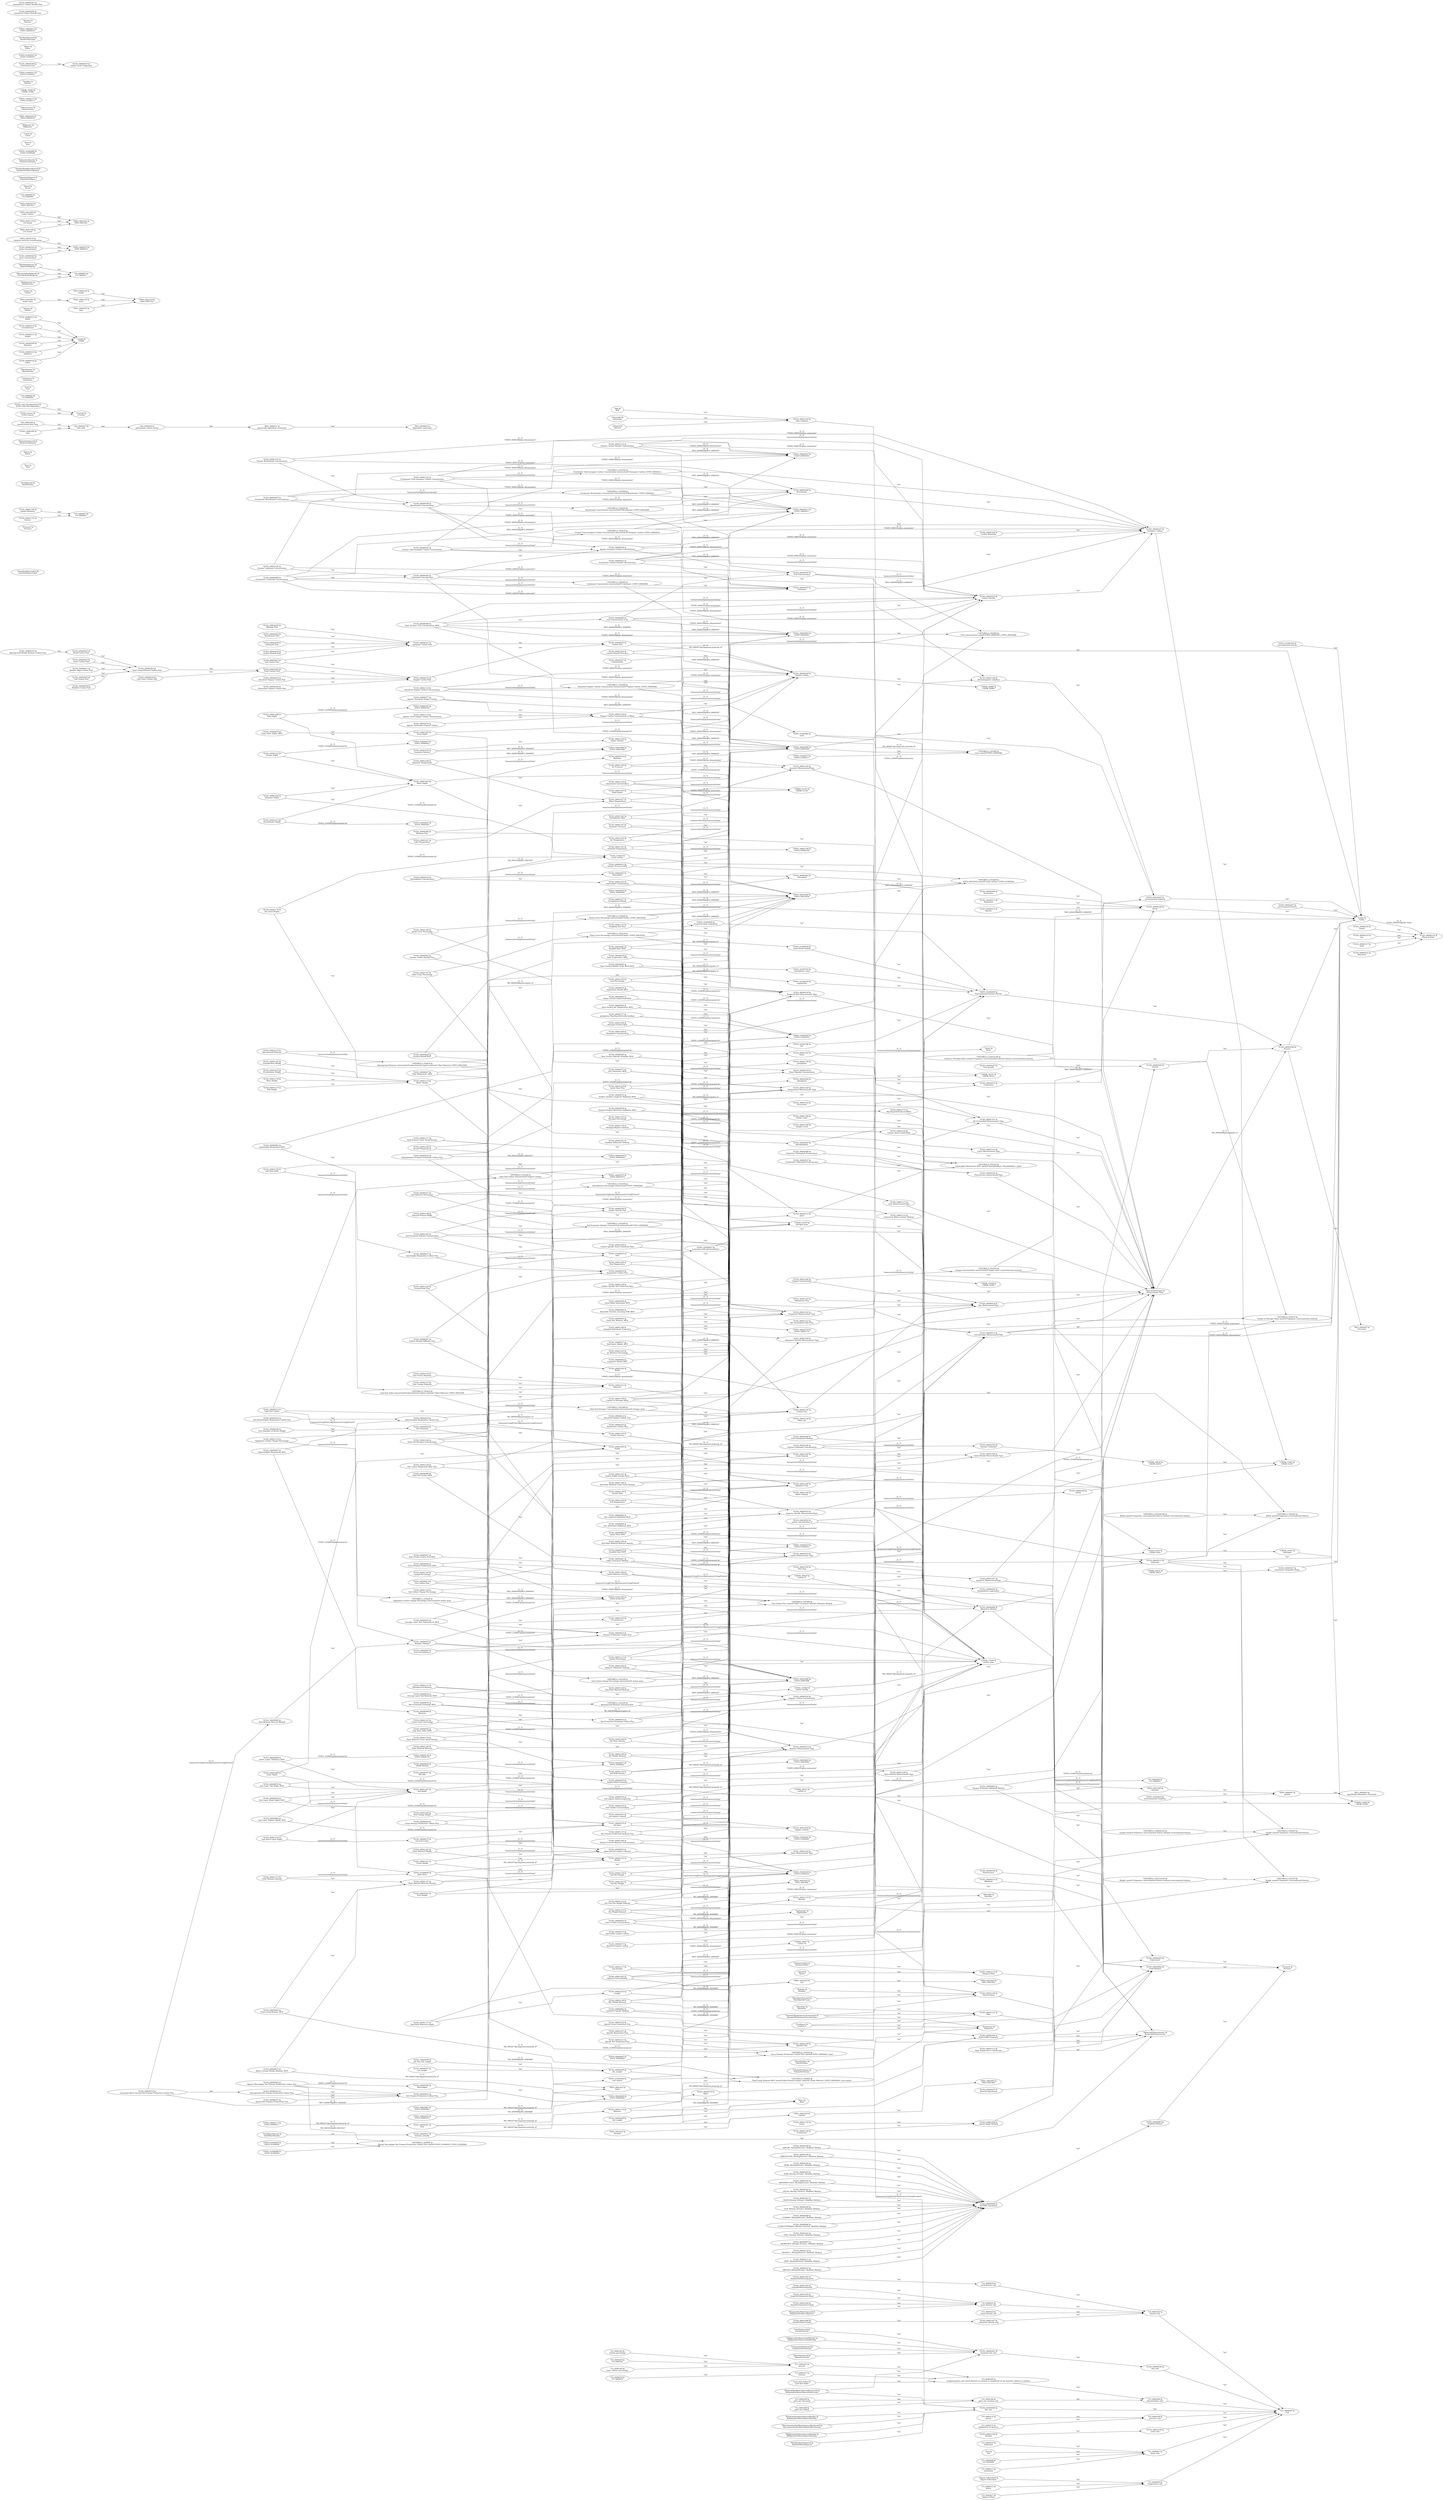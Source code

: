 digraph G {
  splines=polyline;
  rankdir=LR;
  "ENVO_00002011" [ label="\"ENVO_00002011\"@
ENVO_00002011" shape="ellipse" ];
  "ENVO_00002010" [ label="\"ENVO_00002010\"@
ENVO_00002010" shape="ellipse" ];
  "ECSO_00001169" [ label="\"ECSO_00001169\"@
Non-Plant Material Count Aerial Density" shape="ellipse" ];
  "ECSO_00000077" [ label="\"ECSO_00000077\"@
Shortwave_Albedo_MOV" shape="ellipse" ];
  "ECSO_00001166" [ label="\"ECSO_00001166\"@
Volume Fraction Biomass Concentration" shape="ellipse" ];
  "ECSO_00000076" [ label="\"ECSO_00000076\"@
Net Ecosystem Exchange MOV" shape="ellipse" ];
  "ECSO_00001165" [ label="\"ECSO_00001165\"@
Soil Porewater Salinity Concentration" shape="ellipse" ];
  "ECSO_00000079" [ label="\"ECSO_00000079\"@
Total_Evaporation_MOV" shape="ellipse" ];
  "ECSO_00001168" [ label="\"ECSO_00001168\"@
Areal Density Measurement Type" shape="ellipse" ];
  "Protocol" [ label="\"Protocol\"@
Protocol" shape="ellipse" ];
  "ECSO_00000078" [ label="\"ECSO_00000078\"@
Surface Incident Shortwave Radiation MOV" shape="ellipse" ];
  "ECSO_00001167" [ label="\"ECSO_00001167\"@
temporal_MeasurementType" shape="ellipse" ];
  "ECSO_00000073" [ label="\"ECSO_00000073\"@
Above_Ground_Woody_Biomass_MOV" shape="ellipse" ];
  "ECSO_00001162" [ label="\"ECSO_00001162\"@
Precipitation Rate" shape="ellipse" ];
  "GramPerMeterCubed" [ label="\"GramPerMeterCubed\"@
GramPerMeterCubed" shape="ellipse" ];
  "ECSO_00000072" [ label="\"ECSO_00000072\"@
Surface Incident Longwave Radiation MOV" shape="ellipse" ];
  "ECSO_00001161" [ label="\"ECSO_00001161\"@
Potential Temperature" shape="ellipse" ];
  "ECSO_00000075" [ label="\"ECSO_00000075\"@
Sensible Heat MOV" shape="ellipse" ];
  "ECSO_00001164" [ label="\"ECSO_00001164\"@
Water Salinity" shape="ellipse" ];
  "ECSO_00000074" [ label="\"ECSO_00000074\"@
Subsurface_Runoff_MOV" shape="ellipse" ];
  "ECSO_00001163" [ label="\"ECSO_00001163\"@
Air Moisture Percentage" shape="ellipse" ];
  "WattPerMeterSquared" [ label="\"WattPerMeterSquared\"@
WattPerMeterSquared" shape="ellipse" ];
  "ECSO_00000080" [ label="\"ECSO_00000080\"@
Latent Heat MOV" shape="ellipse" ];
  "ECSO_00000082" [ label="\"ECSO_00000082\"@
Field Method" shape="ellipse" ];
  "ECSO_00001171" [ label="\"ECSO_00001171\"@
Built Feature Count Aerial Density" shape="ellipse" ];
  "ECSO_00001170" [ label="\"ECSO_00001170\"@
Plant Material Count Aerial Density" shape="ellipse" ];
  "MeterPerSecond" [ label="\"MeterPerSecond\"@
MeterPerSecond" shape="ellipse" ];
  "CHEBI_51143" [ label="\"CHEBI_51143\"@
CHEBI_51143" shape="ellipse" ];
  "ENVO_00005774" [ label="\"ENVO_00005774\"@
ENVO_00005774" shape="ellipse" ];
  "ENVO_00002006" [ label="\"ENVO_00002006\"@
ENVO_00002006" shape="ellipse" ];
  "ENVO_00002005" [ label="\"ENVO_00002005\"@
ENVO_00002005" shape="ellipse" ];
  "Pressure" [ label="\"Pressure\"@
Pressure" shape="ellipse" ];
  "ENVO_01000830" [ label="\"ENVO_01000830\"@
water-based rainfall" shape="ellipse" ];
  "ECSO_00001159" [ label="\"ECSO_00001159\"@
Water pH" shape="ellipse" ];
  "ECSO_00000069" [ label="\"ECSO_00000069\"@
Net_Shortwave_Radiation_MOV" shape="ellipse" ];
  "ECSO_00001158" [ label="\"ECSO_00001158\"@
square kilometer" shape="ellipse" ];
  "ENVO_00000063" [ label="\"ENVO_00000063\"@
ENVO_00000063" shape="ellipse" ];
  "ECSO_00000066" [ label="\"ECSO_00000066\"@
Soil_Layer_Bottom_Depth_MOV" shape="ellipse" ];
  "ECSO_00001155" [ label="\"ECSO_00001155\"@
hectare" shape="ellipse" ];
  "ECSO_00000065" [ label="\"ECSO_00000065\"@
Name of Each Carbon Pool MOV" shape="ellipse" ];
  "ECSO_00001154" [ label="\"ECSO_00001154\"@
Ocean" shape="ellipse" ];
  "ECSO_00000068" [ label="\"ECSO_00000068\"@
Active_Layer_Thickness_MOV" shape="ellipse" ];
  "ECSO_00001157" [ label="\"ECSO_00001157\"@
Identity" shape="ellipse" ];
  "ECSO_00000067" [ label="\"ECSO_00000067\"@
Heterotrophic Respiration MOV" shape="ellipse" ];
  "ECSO_00001156" [ label="\"ECSO_00001156\"@
Leaf Area Index" shape="ellipse" ];
  "ECSO_00000062" [ label="\"ECSO_00000062\"@
Rainfall_Rate_MOV" shape="ellipse" ];
  "ECSO_00001151" [ label="\"ECSO_00001151\"@
Ash Free Dry Weight Biomass" shape="ellipse" ];
  "ECSO_00000061" [ label="\"ECSO_00000061\"@
Autotrophic Respiration MOV" shape="ellipse" ];
  "ECSO_00001150" [ label="\"ECSO_00001150\"@
Non-Plant Material Biomass" shape="ellipse" ];
  "ArealDensity" [ label="\"ArealDensity\"@
ArealDensity" shape="ellipse" ];
  "ECSO_00000064" [ label="\"ECSO_00000064\"@
Gross Primary Productivity MOV" shape="ellipse" ];
  "ECSO_00001153" [ label="\"ECSO_00001153\"@
Dry Weight Biomass" shape="ellipse" ];
  "ECSO_00000063" [ label="\"ECSO_00000063\"@
Longwave Albedo MOV" shape="ellipse" ];
  "ECSO_00001152" [ label="\"ECSO_00001152\"@
Sampling Site Area" shape="ellipse" ];
  "ECSO_00000071" [ label="\"ECSO_00000071\"@
Fire_Emissions_MOV" shape="ellipse" ];
  "ECSO_00001160" [ label="\"ECSO_00001160\"@
Count Density" shape="ellipse" ];
  "ECSO_00000070" [ label="\"ECSO_00000070\"@
Total_Snow_Depth_MOV" shape="ellipse" ];
  "Time" [ label="\"Time\"@
Time" shape="ellipse" ];
  "VolumePerVolume" [ label="\"VolumePerVolume\"@
VolumePerVolume" shape="ellipse" ];
  "Kelvin" [ label="\"Kelvin\"@
Kelvin" shape="ellipse" ];
  "ECSO_00000099" [ label="\"ECSO_00000099\"@
CLM4VIC_MstmipVersion1_Modeled_Method" shape="ellipse" ];
  "ECSO_00001188" [ label="\"ECSO_00001188\"@
Sample Count" shape="ellipse" ];
  "ECSO_00000098" [ label="\"ECSO_00000098\"@
CLASS-CTEMNplus_Mstmip_Version1_Modeled_Method" shape="ellipse" ];
  "ECSO_00001187" [ label="\"ECSO_00001187\"@
Seawater Pressure" shape="ellipse" ];
  "carbon_cycling" [ label="\"carbon_cycling\"@
carbon cycling" shape="ellipse" ];
  "ECSO_00001189" [ label="\"ECSO_00001189\"@
Entity Count" shape="ellipse" ];
  "ECSO_00000095" [ label="\"ECSO_00000095\"@
LIDAR Method" shape="ellipse" ];
  "ECSO_00001184" [ label="\"ECSO_00001184\"@
Dry Mass Density" shape="ellipse" ];
  "ECSO_00000094" [ label="\"ECSO_00000094\"@
Allometric Method" shape="ellipse" ];
  "ECSO_00001183" [ label="\"ECSO_00001183\"@
Time Step" shape="ellipse" ];
  "MassFlux" [ label="\"MassFlux\"@
MassFlux" shape="ellipse" ];
  "ECSO_00000097" [ label="\"ECSO_00000097\"@
BIOME-BGC_Mstmip_Version1_Modeled_Method" shape="ellipse" ];
  "ECSO_00001186" [ label="\"ECSO_00001186\"@
Air Pressure" shape="ellipse" ];
  "ECSO_00000096" [ label="\"ECSO_00000096\"@
MsTMIP_Simulation" shape="ellipse" ];
  "ECSO_00001185" [ label="\"ECSO_00001185\"@
pressure_MeasurementType" shape="ellipse" ];
  "ECSO_00001191" [ label="\"ECSO_00001191\"@
Crown Cover Percentage" shape="ellipse" ];
  "ECSO_00001190" [ label="\"ECSO_00001190\"@
Aerial Cover Percentage" shape="ellipse" ];
  "ECSO_00001193" [ label="\"ECSO_00001193\"@
Name" shape="ellipse" ];
  "ECSO_00001192" [ label="\"ECSO_00001192\"@
Canopy Percentage" shape="ellipse" ];
  "KilometerSquared" [ label="\"KilometerSquared\"@
KilometerSquared" shape="ellipse" ];
  "ENVO_00000047" [ label="\"ENVO_00000047\"@
ENVO_00000047" shape="ellipse" ];
  "ECSO_00001177" [ label="\"ECSO_00001177\"@
Non-Plant Material Length" shape="ellipse" ];
  "ECSO_00001176" [ label="\"ECSO_00001176\"@
Wave Height" shape="ellipse" ];
  "ECSO_00001179" [ label="\"ECSO_00001179\"@
Nitrogen Biomass Density" shape="ellipse" ];
  "ECSO_00001178" [ label="\"ECSO_00001178\"@
Soil Wet Weight" shape="ellipse" ];
  "ECSO_00001173" [ label="\"ECSO_00001173\"@
Tide Height" shape="ellipse" ];
  "ECSO_00000083" [ label="\"ECSO_00000083\"@
Modeled Method" shape="ellipse" ];
  "ECSO_00001172" [ label="\"ECSO_00001172\"@
Litter Biomass Density" shape="ellipse" ];
  "ECSO_00001175" [ label="\"ECSO_00001175\"@
Water Height" shape="ellipse" ];
  "ECSO_00001174" [ label="\"ECSO_00001174\"@
Sea Level Height" shape="ellipse" ];
  "IAO_0000109" [ label="\"IAO_0000109\"@
measurement data item" shape="ellipse" ];
  "ECSO_00000091" [ label="\"ECSO_00000091\"@
Eddy Covariance Method" shape="ellipse" ];
  "ECSO_00001180" [ label="\"ECSO_00001180\"@
Carbon Biomass Density" shape="ellipse" ];
  "ECSO_00000090" [ label="\"ECSO_00000090\"@
Peak Biomass Harvest Method" shape="ellipse" ];
  "ECSO_00000093" [ label="\"ECSO_00000093\"@
Oxygen Evolution LightDark Method" shape="ellipse" ];
  "ECSO_00001182" [ label="\"ECSO_00001182\"@
GramPerMeterSquared" shape="ellipse" ];
  "ECSO_00000092" [ label="\"ECSO_00000092\"@
Carbon14 Uptake Method" shape="ellipse" ];
  "ECSO_00001181" [ label="\"ECSO_00001181\"@
NumberPerMeterSquared" shape="ellipse" ];
  "UO_0000109" [ label="\"UO_0000109\"@
pressure unit" shape="ellipse" ];
  "Name" [ label="\"Name\"@
Name" shape="ellipse" ];
  "ECSO_00001129" [ label="\"ECSO_00001129\"@
Net Carbon Respiration Rate Flux" shape="ellipse" ];
  "Concept" [ label="\"Concept\"@
Concept" shape="ellipse" ];
  "ENVO_00002297" [ label="\"ENVO_00002297\"@
environmental feature" shape="ellipse" ];
  "ECSO_00000037" [ label="\"ECSO_00000037\"@
Annual Net Primary Productivity Flux" shape="ellipse" ];
  "ECSO_00001126" [ label="\"ECSO_00001126\"@
Oceanic Carbonate Concentration" shape="ellipse" ];
  "ECSO_00001247" [ label="\"ECSO_00001247\"@
volumetric density unit" shape="ellipse" ];
  "ECSO_00001125" [ label="\"ECSO_00001125\"@
Dissolved Organic Carbon Concentration" shape="ellipse" ];
  "ECSO_00001246" [ label="\"ECSO_00001246\"@
Oxygen Concentration" shape="ellipse" ];
  "ECSO_00001128" [ label="\"ECSO_00001128\"@
Carbon Specific Net Production Rate" shape="ellipse" ];
  "ECSO_00001249" [ label="\"ECSO_00001249\"@
Pheophytin Concentration" shape="ellipse" ];
  "ECSO_00001127" [ label="\"ECSO_00001127\"@
Carbon Percentage" shape="ellipse" ];
  "ECSO_00001248" [ label="\"ECSO_00001248\"@
GramPerMeterCubed" shape="ellipse" ];
  "ECSO_00000033" [ label="\"ECSO_00000033\"@
Wood Carbon Pool" shape="ellipse" ];
  "ECSO_00001122" [ label="\"ECSO_00001122\"@
Freshwater Total Inorganic Carbon Concentration" shape="ellipse" ];
  "ECSO_00001243" [ label="\"ECSO_00001243\"@
Chlorophyll Concentration" shape="ellipse" ];
  "ECSO_00000032" [ label="\"ECSO_00000032\"@
Grass Carbon Pool" shape="ellipse" ];
  "ECSO_00001121" [ label="\"ECSO_00001121\"@
Flux" shape="ellipse" ];
  "ECSO_00001242" [ label="\"ECSO_00001242\"@
Mass Measurement Type" shape="ellipse" ];
  "ECSO_00000035" [ label="\"ECSO_00000035\"@
Dissolved Organic Carbon Pool" shape="ellipse" ];
  "ECSO_00001245" [ label="\"ECSO_00001245\"@
GramPerCentimeterCubed" shape="ellipse" ];
  "ECSO_00000034" [ label="\"ECSO_00000034\"@
Leaf Litter Carbon Pool" shape="ellipse" ];
  "ECSO_00001123" [ label="\"ECSO_00001123\"@
Net Assimilation Rate Flux" shape="ellipse" ];
  "ECSO_00001244" [ label="\"ECSO_00001244\"@
GramPerCentimeterCubed" shape="ellipse" ];
  "ECSO_00000031" [ label="\"ECSO_00000031\"@
Benthic Algae Carbon Pool" shape="ellipse" ];
  "ECSO_00001120" [ label="\"ECSO_00001120\"@
Concentration" shape="ellipse" ];
  "ECSO_00001241" [ label="\"ECSO_00001241\"@
Soil Dry Weight" shape="ellipse" ];
  "UO_0000110" [ label="\"UO_0000110\"@
pascal" shape="ellipse" ];
  "ECSO_00000030" [ label="\"ECSO_00000030\"@
Leaf Carbon Pool" shape="ellipse" ];
  "ECSO_00001240" [ label="\"ECSO_00001240\"@
Number" shape="ellipse" ];
  "CHEBI_27594" [ label="\"CHEBI_27594\"@
carbon atom" shape="ellipse" ];
  "ECSO_00001118" [ label="\"ECSO_00001118\"@
Aquatic Total Organic Carbon Concentration" shape="ellipse" ];
  "ECSO_00001239" [ label="\"ECSO_00001239\"@
count unit" shape="ellipse" ];
  "ENVO_01000635" [ label="\"ENVO_01000635\"@
land" shape="ellipse" ];
  "ECSO_00001115" [ label="\"ECSO_00001115\"@
Temporal Rate" shape="ellipse" ];
  "ECSO_00001236" [ label="\"ECSO_00001236\"@
volume_measurementType" shape="ellipse" ];
  "ECSO_00000025" [ label="\"ECSO_00000025\"@
Carbon Pool" shape="ellipse" ];
  "ECSO_00001114" [ label="\"ECSO_00001114\"@
Biomass" shape="ellipse" ];
  "ECSO_00001235" [ label="\"ECSO_00001235\"@
Seawater Velocity" shape="ellipse" ];
  "ECSO_00002569" [ label="\"ECSO_00002569\"@
carbon" shape="ellipse" ];
  "ENVO_00002042" [ label="\"ENVO_00002042\"@
ENVO_00002042" shape="ellipse" ];
  "ECSO_00000028" [ label="\"ECSO_00000028\"@
Plankton Carbon Pool" shape="ellipse" ];
  "ECSO_00001117" [ label="\"ECSO_00001117\"@
area_MeasurementType" shape="ellipse" ];
  "ECSO_00001238" [ label="\"ECSO_00001238\"@
Physical Feature Width" shape="ellipse" ];
  "ENVO_00002041" [ label="\"ENVO_00002041\"@
ENVO_00002041" shape="ellipse" ];
  "ECSO_00000027" [ label="\"ECSO_00000027\"@
Soil Carbon Pool" shape="ellipse" ];
  "ECSO_00001116" [ label="\"ECSO_00001116\"@
Ammonium Concentration" shape="ellipse" ];
  "ECSO_00001237" [ label="\"ECSO_00001237\"@
Precipitation Volume" shape="ellipse" ];
  "ENVO_00002040" [ label="\"ENVO_00002040\"@
ENVO_00002040" shape="ellipse" ];
  "ECSO_00001111" [ label="\"ECSO_00001111\"@
Belowground Biomass" shape="ellipse" ];
  "ECSO_00001232" [ label="\"ECSO_00001232\"@
Specifc Gross Production Flux" shape="ellipse" ];
  "ECSO_00000021" [ label="\"ECSO_00000021\"@
Net Primary Production Carbon Flux" shape="ellipse" ];
  "ECSO_00001110" [ label="\"ECSO_00001110\"@
Soil Bulk Density" shape="ellipse" ];
  "ECSO_00001231" [ label="\"ECSO_00001231\"@
Lake Temperature" shape="ellipse" ];
  "ECSO_00001113" [ label="\"ECSO_00001113\"@
High Temperature Combustion" shape="ellipse" ];
  "ECSO_00001234" [ label="\"ECSO_00001234\"@
Water Velocity" shape="ellipse" ];
  "ECSO_00001112" [ label="\"ECSO_00001112\"@
Volumetric Water Content Method" shape="ellipse" ];
  "ECSO_00001233" [ label="\"ECSO_00001233\"@
Wind Speed" shape="ellipse" ];
  "UO_0000002" [ label="\"UO_0000002\"@
UO_0000002" shape="ellipse" ];
  "UO_0000003" [ label="\"UO_0000003\"@
UO_0000003" shape="ellipse" ];
  "ECSO_00000020" [ label="\"ECSO_00000020\"@
Gross Primary Production Carbon Flux" shape="ellipse" ];
  "ECSO_00001230" [ label="\"ECSO_00001230\"@
Soil Temperature" shape="ellipse" ];
  "UO_0000000" [ label="\"UO_0000000\"@
Unit" shape="ellipse" ];
  "UO_0000001" [ label="\"UO_0000001\"@
linear unit" shape="ellipse" ];
  "UO_0000005" [ label="\"UO_0000005\"@
temperature unit" shape="ellipse" ];
  "UO_0000008" [ label="\"UO_0000008\"@
UO_0000008" shape="ellipse" ];
  "ArealMassDensity" [ label="\"ArealMassDensity\"@
ArealMassDensity" shape="ellipse" ];
  "ocean_surface" [ label="\"ocean_surface\"@
ocean surface" shape="ellipse" ];
  "Unit" [ label="\"Unit\"@
Unit" shape="ellipse" ];
  "PAR" [ label="\"PAR\"@
PAR" shape="ellipse" ];
  "ENVO_00002033" [ label="\"ENVO_00002033\"@
ENVO_00002033" shape="ellipse" ];
  "ECSO_00000059" [ label="\"ECSO_00000059\"@
Snow Water Equivalent MOV" shape="ellipse" ];
  "ECSO_00001148" [ label="\"ECSO_00001148\"@
Plant Material Biomass" shape="ellipse" ];
  "ECSO_00000058" [ label="\"ECSO_00000058\"@
Soil_Layer_Node_Depth_MOV" shape="ellipse" ];
  "ECSO_00001147" [ label="\"ECSO_00001147\"@
Plant Material Biomass Density" shape="ellipse" ];
  "ENVO_00002030" [ label="\"ENVO_00002030\"@
ENVO_00002030" shape="ellipse" ];
  "ECSO_00001149" [ label="\"ECSO_00001149\"@
Non-Plant Material Biomass Density" shape="ellipse" ];
  "CHEBI_38101" [ label="\"CHEBI_38101\"@
CHEBI_38101" shape="ellipse" ];
  "ECSO_00000055" [ label="\"ECSO_00000055\"@
Soil_Layer_Top_Depth_MOV" shape="ellipse" ];
  "ECSO_00001144" [ label="\"ECSO_00001144\"@
Total Soil Nitrogen Concentration" shape="ellipse" ];
  "ECSO_00000054" [ label="\"ECSO_00000054\"@
Surface Runoff MOV" shape="ellipse" ];
  "ECSO_00001143" [ label="\"ECSO_00001143\"@
Carbon Biomass" shape="ellipse" ];
  "ECSO_00000057" [ label="\"ECSO_00000057\"@
Size of Each Carbon Pool MOV" shape="ellipse" ];
  "ECSO_00001146" [ label="\"ECSO_00001146\"@
Freshwater" shape="ellipse" ];
  "Centimeter" [ label="\"Centimeter\"@
Centimeter" shape="ellipse" ];
  "ECSO_00000056" [ label="\"ECSO_00000056\"@
Near Surface Module of the Wind MOV" shape="ellipse" ];
  "ECSO_00001145" [ label="\"ECSO_00001145\"@
Nitrogen Percentage" shape="ellipse" ];
  "ECSO_00000051" [ label="\"ECSO_00000051\"@
Surface Pressure MOV" shape="ellipse" ];
  "ECSO_00001140" [ label="\"ECSO_00001140\"@
Transpiration Height" shape="ellipse" ];
  "ECSO_00000050" [ label="\"ECSO_00000050\"@
Leaf_Area_Index_MOV" shape="ellipse" ];
  "ECSO_00000053" [ label="\"ECSO_00000053\"@
Average_Layer_Soil_Temperature_MOV" shape="ellipse" ];
  "ECSO_00001142" [ label="\"ECSO_00001142\"@
Carbon Stable Isotope Ratio" shape="ellipse" ];
  "ENVO_01000628" [ label="\"ENVO_01000628\"@
plant litter" shape="ellipse" ];
  "ECSO_00000052" [ label="\"ECSO_00000052\"@
Average Layer Soil Moisture MOV" shape="ellipse" ];
  "ECSO_00001141" [ label="\"ECSO_00001141\"@
Count Measurement Type" shape="ellipse" ];
  "UO_0000012" [ label="\"UO_0000012\"@
kelvin" shape="ellipse" ];
  "MassDensity" [ label="\"MassDensity\"@
MassDensity" shape="ellipse" ];
  "ECSO_00000060" [ label="\"ECSO_00000060\"@
Total Soil Carbon MOV" shape="ellipse" ];
  "UO_0000015" [ label="\"UO_0000015\"@
centimeter" shape="ellipse" ];
  "UO_0000016" [ label="\"UO_0000016\"@
millimeter" shape="ellipse" ];
  "Length" [ label="\"Length\"@
Length" shape="ellipse" ];
  "IAO_0000030" [ label="\"IAO_0000030\"@
information content entity" shape="ellipse" ];
  "ENVO_00002149" [ label="\"ENVO_00002149\"@
ENVO_00002149" shape="ellipse" ];
  "LiterPerSecond" [ label="\"LiterPerSecond\"@
LiterPerSecond" shape="ellipse" ];
  "ECSO_00000048" [ label="\"ECSO_00000048\"@
Absorbed_Fraction_Incoming_PAR_MOV" shape="ellipse" ];
  "ECSO_00001137" [ label="\"ECSO_00001137\"@
Net Primary Production Biomass Flux" shape="ellipse" ];
  "ECSO_00000047" [ label="\"ECSO_00000047\"@
Total_Respiration_MOV" shape="ellipse" ];
  "ECSO_00001136" [ label="\"ECSO_00001136\"@
Growth Rate" shape="ellipse" ];
  "ECSO_00001257" [ label="\"ECSO_00001257\"@
Specific Respiration Flux" shape="ellipse" ];
  "ECSO_00001139" [ label="\"ECSO_00001139\"@
Wet Weight Biomass" shape="ellipse" ];
  "ECSO_00000049" [ label="\"ECSO_00000049\"@
Near Surface Air Temperature MOV" shape="ellipse" ];
  "ECSO_00001138" [ label="\"ECSO_00001138\"@
Carbon to Nitrogen Ratio" shape="ellipse" ];
  "ECSO_00000044" [ label="\"ECSO_00000044\"@
Net Longwave Radiation MOV" shape="ellipse" ];
  "ECSO_00001133" [ label="\"ECSO_00001133\"@
Vegetation Carbon Change Percentage" shape="ellipse" ];
  "ECSO_00001254" [ label="\"ECSO_00001254\"@
Width" shape="ellipse" ];
  "ECSO_00000043" [ label="\"ECSO_00000043\"@
Total Living Biomass MOV" shape="ellipse" ];
  "ECSO_00001132" [ label="\"ECSO_00001132\"@
Oceanic Carbon Dioxide Concentration" shape="ellipse" ];
  "ECSO_00001253" [ label="\"ECSO_00001253\"@
Length" shape="ellipse" ];
  "ECSO_00000046" [ label="\"ECSO_00000046\"@
Near_Surface_CO2_Concentration_MOV" shape="ellipse" ];
  "ECSO_00001135" [ label="\"ECSO_00001135\"@
Aboveground Biomass" shape="ellipse" ];
  "ECSO_00001256" [ label="\"ECSO_00001256\"@
Specific Flux" shape="ellipse" ];
  "ECSO_00000045" [ label="\"ECSO_00000045\"@
Total_Soil_Wetness_MOV" shape="ellipse" ];
  "ECSO_00001134" [ label="\"ECSO_00001134\"@
Soil Carbon Change Percentage" shape="ellipse" ];
  "ECSO_00001255" [ label="\"ECSO_00001255\"@
Circumference" shape="ellipse" ];
  "ECSO_00001250" [ label="\"ECSO_00001250\"@
Depth" shape="ellipse" ];
  "ECSO_00001131" [ label="\"ECSO_00001131\"@
Oceanic Bicarbonate Concentration" shape="ellipse" ];
  "ECSO_00001252" [ label="\"ECSO_00001252\"@
Height" shape="ellipse" ];
  "ECSO_00001130" [ label="\"ECSO_00001130\"@
Organic Carbon Concentration in Water" shape="ellipse" ];
  "ECSO_00001251" [ label="\"ECSO_00001251\"@
Diameter" shape="ellipse" ];
  "Volume" [ label="\"Volume\"@
Volume" shape="ellipse" ];
  "IAO_0000027" [ label="\"IAO_0000027\"@
data item" shape="ellipse" ];
  "UO_0000027" [ label="\"UO_0000027\"@
degree Celsius" shape="ellipse" ];
  "Molality" [ label="\"Molality\"@
Molality" shape="ellipse" ];
  "PATO_0000128" [ label="\"PATO_0000128\"@
weight" shape="ellipse" ];
  "UO_0000272" [ label="\"UO_0000272\"@
millimetres of mercury" shape="ellipse" ];
  "PATO_0000125" [ label="\"PATO_0000125\"@
mass" shape="ellipse" ];
  "MeasurementType" [ label="\"MeasurementType\"@
Measurement Type" shape="ellipse" ];
  "ECSO_00003195" [ label="\"ECSO_00003195\"@
Calcium Carbonate" shape="ellipse" ];
  "ECSO_Leaf_Decomposition" [ label="\"ECSO_Leaf_Decomposition\"@
ECSO_Leaf_Decomposition" shape="ellipse" ];
  "MilligramPerMeterCubedPerDay" [ label="\"MilligramPerMeterCubedPerDay\"@
MilligramPerMeterCubedPerDay" shape="ellipse" ];
  "ENVO_00003075" [ label="\"ENVO_00003075\"@
ENVO_00003075" shape="ellipse" ];
  "UO_0000163" [ label="\"UO_0000163\"@
UO_0000163" shape="ellipse" ];
  "UO_0000164" [ label="\"UO_0000164\"@
mass volume percentage" shape="ellipse" ];
  "UO_0000047" [ label="\"UO_0000047\"@
UO_0000047" shape="ellipse" ];
  "UO_0000168" [ label="\"UO_0000168\"@
parts per thousand" shape="ellipse" ];
  "UO_0000165" [ label="\"UO_0000165\"@
volume percentage" shape="ellipse" ];
  "UO_0000166" [ label="\"UO_0000166\"@
parts per notation unit" shape="ellipse" ];
  "UO_0000169" [ label="\"UO_0000169\"@
parts per million" shape="ellipse" ];
  "Celsius" [ label="\"Celsius\"@
Celsius" shape="ellipse" ];
  "MeasuredCharacteristic" [ label="\"MeasuredCharacteristic\"@
MeasuredCharacteristic" shape="ellipse" ];
  "UO_0000054" [ label="\"UO_0000054\"@
areal density unit" shape="ellipse" ];
  "UO_0000051" [ label="\"UO_0000051\"@
UO_0000051" shape="ellipse" ];
  "UO_0000052" [ label="\"UO_0000052\"@
mass density unit" shape="ellipse" ];
  "PATO_0001432" [ label="\"PATO_0001432\"@
decayed" shape="ellipse" ];
  "PATO_0001674" [ label="\"PATO_0001674\"@
catalytic (activity) concentration" shape="ellipse" ];
  "PATO_0001681" [ label="\"PATO_0001681\"@
molar mass" shape="ellipse" ];
  "KilogramPerMeterSquaredPerDay" [ label="\"KilogramPerMeterSquaredPerDay\"@
KilogramPerMeterSquaredPerDay" shape="ellipse" ];
  "PATO_0001680" [ label="\"PATO_0001680\"@
molar volume" shape="ellipse" ];
  "VolumetricRate" [ label="\"VolumetricRate\"@
VolumetricRate" shape="ellipse" ];
  "Speed" [ label="\"Speed\"@
Speed" shape="ellipse" ];
  "ENVO_00010504" [ label="\"ENVO_00010504\"@
ENVO_00010504" shape="ellipse" ];
  "UO_0000182" [ label="\"UO_0000182\"@
density unit" shape="ellipse" ];
  "UO_0000186" [ label="\"UO_0000186\"@
dimensionless unit" shape="ellipse" ];
  "UO_0000183" [ label="\"UO_0000183\"@
linear density unit" shape="ellipse" ];
  "ECSO_00003196" [ label="\"ECSO_00003196\"@
Calcium Carbonate Concentration" shape="ellipse" ];
  "UO_0000187" [ label="\"UO_0000187\"@
percent" shape="ellipse" ];
  "PATO_0000001" [ label="\"PATO_0000001\"@
quality" shape="ellipse" ];
  "UO_0000190" [ label="\"UO_0000190\"@
A dimensionless unit which denotes an amount or magnitude of one quantity relative to another." shape="ellipse" ];
  "UO_0000191" [ label="\"UO_0000191\"@
fraction" shape="ellipse" ];
  "UO_0000076" [ label="\"UO_0000076\"@
UO_0000076" shape="ellipse" ];
  "PATO_0001018" [ label="\"PATO_0001018\"@
PATO_0001018" shape="ellipse" ];
  "PATO_0000169" [ label="\"PATO_0000169\"@
viability" shape="ellipse" ];
  "ECSO_00003030" [ label="\"ECSO_00003030\"@
organic_content" shape="ellipse" ];
  "MolePerKilogram" [ label="\"MolePerKilogram\"@
MolePerKilogram" shape="ellipse" ];
  "MicroeinsteinsPerMeterSquaredPerSecond" [ label="\"MicroeinsteinsPerMeterSquaredPerSecond\"@
MicroeinsteinsPerMeterSquaredPerSecond" shape="ellipse" ];
  "ECSO_00001199" [ label="\"ECSO_00001199\"@
Volumetric Density Measurement Type" shape="ellipse" ];
  "ECSO_00001198" [ label="\"ECSO_00001198\"@
Mass Density Measurement Type" shape="ellipse" ];
  "ECSO_00001195" [ label="\"ECSO_00001195\"@
Area Percentage" shape="ellipse" ];
  "ECSO_00001194" [ label="\"ECSO_00001194\"@
Sampled Individuals Proportion" shape="ellipse" ];
  "ECSO_00001197" [ label="\"ECSO_00001197\"@
Plant Cover Percentage" shape="ellipse" ];
  "PATO_0001025" [ label="\"PATO_0001025\"@
PATO_0001025" shape="ellipse" ];
  "ECSO_00001196" [ label="\"ECSO_00001196\"@
Carbon Specific Gross Production Rate" shape="ellipse" ];
  "MicromolePerKilogram" [ label="\"MicromolePerKilogram\"@
MicromolePerKilogram" shape="ellipse" ];
  "CHEBI_50860" [ label="\"CHEBI_50860\"@
CHEBI_50860" shape="ellipse" ];
  "UO_0000095" [ label="\"UO_0000095\"@
UO_0000095" shape="ellipse" ];
  "PATO_0000033" [ label="\"PATO_0000033\"@
PATO_0000033" shape="ellipse" ];
  "Proportion" [ label="\"Proportion\"@
Proportion" shape="ellipse" ];
  "PATO_0001241" [ label="\"PATO_0001241\"@
PATO_0001241" shape="ellipse" ];
  "CHEBI_25555" [ label="\"CHEBI_25555\"@
nitrogen atom" shape="ellipse" ];
  "ECSO_00003031" [ label="\"ECSO_00003031\"@
soil organic_content" shape="ellipse" ];
  "PATO_0000165" [ label="\"PATO_0000165\"@
time" shape="ellipse" ];
  "Pascal" [ label="\"Pascal\"@
Pascal" shape="ellipse" ];
  "ECSO_00000514" [ label="\"ECSO_00000514\"@
flux_MeasurementType" shape="ellipse" ];
  "ECSO_00000513" [ label="\"ECSO_00000513\"@
Biomass Measurement Type" shape="ellipse" ];
  "ECSO_00000516" [ label="\"ECSO_00000516\"@
Chlorophyll-a Concentration" shape="ellipse" ];
  "ECSO_00000515" [ label="\"ECSO_00000515\"@
depth" shape="ellipse" ];
  "ECSO_00000510" [ label="\"ECSO_00000510\"@
circumference" shape="ellipse" ];
  "ECSO_00002932" [ label="\"ECSO_00002932\"@
carbon concentration_of" shape="ellipse" ];
  "ECSO_00000512" [ label="\"ECSO_00000512\"@
concentration_MeasurementType" shape="ellipse" ];
  "ECSO_00000511" [ label="\"ECSO_00000511\"@
height" shape="ellipse" ];
  "ENVO_01000048" [ label="\"ENVO_01000048\"@
ENVO_01000048" shape="ellipse" ];
  "FahrenheitDegree" [ label="\"FahrenheitDegree\"@
FahrenheitDegree" shape="ellipse" ];
  "ECSO_00000518" [ label="\"ECSO_00000518\"@
Plant Pigment Concentration" shape="ellipse" ];
  "MassSpecificCount" [ label="\"MassSpecificCount\"@
MassSpecificCount" shape="ellipse" ];
  "ECSO_00000517" [ label="\"ECSO_00000517\"@
Soil Moisture Percentage" shape="ellipse" ];
  "ECSO_00000519" [ label="\"ECSO_00000519\"@
Temporal Rate Measurement Type" shape="ellipse" ];
  "NumberPerMeterSquared" [ label="\"NumberPerMeterSquared\"@
NumberPerMeterSquared" shape="ellipse" ];
  "ECSO_00000503" [ label="\"ECSO_00000503\"@
plant-derived organic material" shape="ellipse" ];
  "ECSO_00000502" [ label="\"ECSO_00000502\"@
Litter Carbon Concentration" shape="ellipse" ];
  "ECSO_00000505" [ label="\"ECSO_00000505\"@
Experiment" shape="ellipse" ];
  "ECSO_00000504" [ label="\"ECSO_00000504\"@
phytoplankton" shape="ellipse" ];
  "ENVO_01000155" [ label="\"ENVO_01000155\"@
ENVO_01000155" shape="ellipse" ];
  "ENVO_01000277" [ label="\"ENVO_01000277\"@
ENVO_01000277" shape="ellipse" ];
  "ECSO_00000501" [ label="\"ECSO_00000501\"@
Tree" shape="ellipse" ];
  "MolePerLiter" [ label="\"MolePerLiter\"@
MolePerLiter" shape="ellipse" ];
  "degree_Fahrenheit" [ label="\"degree_Fahrenheit\"@
degree Fahrenheit" shape="ellipse" ];
  "ECSO_00000507" [ label="\"ECSO_00000507\"@
Natural experiment" shape="ellipse" ];
  "VolumetricDensity" [ label="\"VolumetricDensity\"@
VolumetricDensity" shape="ellipse" ];
  "ECSO_00000506" [ label="\"ECSO_00000506\"@
Manipulative experiment" shape="ellipse" ];
  "CHEBI_23367" [ label="\"CHEBI_23367\"@
CHEBI_23367" shape="ellipse" ];
  "ECSO_00000509" [ label="\"ECSO_00000509\"@
diameter" shape="ellipse" ];
  "ENVO_01000281" [ label="\"ENVO_01000281\"@
ENVO_01000281" shape="ellipse" ];
  "ECSO_00000508" [ label="\"ECSO_00000508\"@
Macroalgae" shape="ellipse" ];
  "ECSO_00000536" [ label="\"ECSO_00000536\"@
Carbon Dioxide Flux" shape="ellipse" ];
  "ECSO_00000535" [ label="\"ECSO_00000535\"@
Oceanic Total Inorganic Carbon Concentration" shape="ellipse" ];
  "ECSO_00000538" [ label="\"ECSO_00000538\"@
Bicarbonate Concentration" shape="ellipse" ];
  "ECSO_00000537" [ label="\"ECSO_00000537\"@
Freshwater Chlorophyll Fluorescence" shape="ellipse" ];
  "ECSO_00000532" [ label="\"ECSO_00000532\"@
Soil Heterotrophic Respiration Carbon Flux" shape="ellipse" ];
  "Foot" [ label="\"Foot\"@
foot" shape="ellipse" ];
  "ECSO_00000531" [ label="\"ECSO_00000531\"@
Total Soil Carbon" shape="ellipse" ];
  "ENVO_01000266" [ label="\"ENVO_01000266\"@
ENVO_01000266" shape="ellipse" ];
  "ECSO_00000534" [ label="\"ECSO_00000534\"@
Phytoplankton Primary Production Carbon Flux" shape="ellipse" ];
  "ECSO_00000533" [ label="\"ECSO_00000533\"@
Grassland Above Ground Net Primary Production Carbon Flux" shape="ellipse" ];
  "ECSO_00000530" [ label="\"ECSO_00000530\"@
CO2 Concentration" shape="ellipse" ];
  "PATO_0001710" [ label="\"PATO_0001710\"@
3-D extent" shape="ellipse" ];
  "ECSO_00000539" [ label="\"ECSO_00000539\"@
Aquatic Inorganic Carbon Concentration" shape="ellipse" ];
  "ECSO_00000525" [ label="\"ECSO_00000525\"@
molar concentration" shape="ellipse" ];
  "ECSO_00000524" [ label="\"ECSO_00000524\"@
Fluorescence_measurementType" shape="ellipse" ];
  "ECSO_00000527" [ label="\"ECSO_00000527\"@
ecosystem component entity" shape="ellipse" ];
  "ECSO_00000526" [ label="\"ECSO_00000526\"@
group" shape="ellipse" ];
  "ECSO_00000521" [ label="\"ECSO_00000521\"@
Alkalinity" shape="ellipse" ];
  "ENVO_01000254" [ label="\"ENVO_01000254\"@
environmental system" shape="ellipse" ];
  "ECSO_00000520" [ label="\"ECSO_00000520\"@
Organic Carbon Concentration" shape="ellipse" ];
  "ECSO_00000523" [ label="\"ECSO_00000523\"@
thickness" shape="ellipse" ];
  "ECSO_00000522" [ label="\"ECSO_00000522\"@
Freshwater Carbon Dioxide Concentration" shape="ellipse" ];
  "Area" [ label="\"Area\"@
Area" shape="ellipse" ];
  "Count" [ label="\"Count\"@
Count" shape="ellipse" ];
  "Millimeter" [ label="\"Millimeter\"@
Millimeter" shape="ellipse" ];
  "CHEBI_24431" [ label="\"CHEBI_24431\"@
CHEBI_24431" shape="ellipse" ];
  "ENVO_01000020" [ label="\"ENVO_01000020\"@
ENVO_01000020" shape="ellipse" ];
  "ECSO_00000529" [ label="\"ECSO_00000529\"@
mass concentration" shape="ellipse" ];
  "ECSO_00000528" [ label="\"ECSO_00000528\"@
Near Surface Specific Humidity MOV" shape="ellipse" ];
  "TagNumber" [ label="\"TagNumber\"@
TagNumber" shape="ellipse" ];
  "MilligramPerMeterSquaredPerDay" [ label="\"MilligramPerMeterSquaredPerDay\"@
MilligramPerMeterSquaredPerDay" shape="ellipse" ];
  "ENVO_00001999" [ label="\"ENVO_00001999\"@
ENVO_00001999" shape="ellipse" ];
  "ENVO_00001998" [ label="\"ENVO_00001998\"@
ENVO_00001998" shape="ellipse" ];
  "PATO_00002035" [ label="\"PATO_00002035\"@
PATO_00002035" shape="ellipse" ];
  "PATO_0001309" [ label="\"PATO_0001309\"@
duration" shape="ellipse" ];
  "PATO_0001422" [ label="\"PATO_0001422\"@
dead" shape="ellipse" ];
  "oxygen_atom" [ label="\"oxygen_atom\"@
oxygen atom" shape="ellipse" ];
  "Irradiance" [ label="\"Irradiance\"@
Irradiance" shape="ellipse" ];
  "STATO_0000184" [ label="\"STATO_0000184\"@
ratio" shape="ellipse" ];
  "Characteristic" [ label="\"Characteristic\"@
Characteristic" shape="ellipse" ];
  "CentimeterPerSecond" [ label="\"CentimeterPerSecond\"@
CentimeterPerSecond" shape="ellipse" ];
  "PATO_0001995" [ label="\"PATO_0001995\"@
PATO_0001995" shape="ellipse" ];
  "ENVO_01000406" [ label="\"ENVO_01000406\"@
snow" shape="ellipse" ];
  "ENVO_01000177" [ label="\"ENVO_01000177\"@
ENVO_01000177" shape="ellipse" ];
  "CHEBI_33582" [ label="\"CHEBI_33582\"@
CHEBI_33582" shape="ellipse" ];
  "Entity" [ label="\"Entity\"@
Entity" shape="ellipse" ];
  "ECSO_00001207" [ label="\"ECSO_00001207\"@
Soil Depth" shape="ellipse" ];
  "CHEBI_24835" [ label="\"CHEBI_24835\"@
CHEBI_24835" shape="ellipse" ];
  "ENVO_01000203" [ label="\"ENVO_01000203\"@
Environmental Condition" shape="ellipse" ];
  "ENVO_01000324" [ label="\"ENVO_01000324\"@
ENVO_01000324" shape="ellipse" ];
  "Number" [ label="\"Number\"@
Number" shape="ellipse" ];
  "ECSO_00001206" [ label="\"ECSO_00001206\"@
Lake Depth" shape="ellipse" ];
  "ENVO_00000111" [ label="\"ENVO_00000111\"@
ENVO_00000111" shape="ellipse" ];
  "ECSO_00001209" [ label="\"ECSO_00001209\"@
Litter Depth" shape="ellipse" ];
  "ENVO_00005802" [ label="\"ENVO_00005802\"@
ENVO_00005802" shape="ellipse" ];
  "ECSO_00001208" [ label="\"ECSO_00001208\"@
Secchi Depth Method" shape="ellipse" ];
  "ENVO_00005801" [ label="\"ENVO_00005801\"@
ENVO_00005801" shape="ellipse" ];
  "ECSO_00001203" [ label="\"ECSO_00001203\"@
Water Depth" shape="ellipse" ];
  "ECSO_00002777" [ label="\"ECSO_00002777\"@
periphyton MassSpecificProductionRate" shape="ellipse" ];
  "ECSO_00001202" [ label="\"ECSO_00001202\"@
Biomass Concentration" shape="ellipse" ];
  "ENVO_01000321" [ label="\"ENVO_01000321\"@
ENVO_01000321" shape="ellipse" ];
  "ECSO_00001205" [ label="\"ECSO_00001205\"@
Snow Depth" shape="ellipse" ];
  "ECSO_00002775" [ label="\"ECSO_00002775\"@
MassSpecificProductionRate" shape="ellipse" ];
  "ECSO_00001204" [ label="\"ECSO_00001204\"@
Seawater Depth" shape="ellipse" ];
  "ECSO_00002776" [ label="\"ECSO_00002776\"@
periphyton" shape="ellipse" ];
  "ENVO_01000323" [ label="\"ENVO_01000323\"@
ENVO_01000323" shape="ellipse" ];
  "ECSO_00000110" [ label="\"ECSO_00000110\"@
VEGAS2.1_MstmipVersion1_Modeled_Method" shape="ellipse" ];
  "BFO_0000005" [ label="\"BFO_0000005\"@
dependent continuant" shape="ellipse" ];
  "AmountOfSubstanceConcentration" [ label="\"AmountOfSubstanceConcentration\"@
AmountOfSubstanceConcentration" shape="ellipse" ];
  "ECSO_00001201" [ label="\"ECSO_00001201\"@
Number Volumetric Density" shape="ellipse" ];
  "BFO_0000003" [ label="\"BFO_0000003\"@
Occurrent" shape="ellipse" ];
  "ECSO_00000111" [ label="\"ECSO_00000111\"@
VISIT_MstmipVersion1_Modeled_Method" shape="ellipse" ];
  "ECSO_00001200" [ label="\"ECSO_00001200\"@
Biomass Volumetric Density" shape="ellipse" ];
  "ENVO_00000105" [ label="\"ENVO_00000105\"@
ENVO_00000105" shape="ellipse" ];
  "MassPerMass" [ label="\"MassPerMass\"@
MassPerMass" shape="ellipse" ];
  "ECSO_00000107" [ label="\"ECSO_00000107\"@
SIBCASA_MstmipVersion1_Modeled_Method" shape="ellipse" ];
  "ECSO_00000106" [ label="\"ECSO_00000106\"@
SIB3-JPL_MstmipVersion1_Modeled_Method" shape="ellipse" ];
  "ECSO_00000109" [ label="\"ECSO_00000109\"@
TRIPLEX-GHG_MstmipVersion1_Modeled_Method" shape="ellipse" ];
  "ECSO_00000108" [ label="\"ECSO_00000108\"@
TEM6_MstmipVersion1_Modeled_Method" shape="ellipse" ];
  "ECSO_00000103" [ label="\"ECSO_00000103\"@
ISAM_Mstmip_Version1_Modeled_Method" shape="ellipse" ];
  "ECSO_00000102" [ label="\"ECSO_00000102\"@
GTEC_Mstmip_Version1_Modeled_Method" shape="ellipse" ];
  "ENVO_01000793" [ label="\"ENVO_01000793\"@
atmospheric wind" shape="ellipse" ];
  "ECSO_00000105" [ label="\"ECSO_00000105\"@
ORCHIDEE-LSCE_MstmipVersion1_Modeled_Method" shape="ellipse" ];
  "ECSO_00000104" [ label="\"ECSO_00000104\"@
LPJ-wsl_Mstmip_Version1_Modeled_Method" shape="ellipse" ];
  "ECSO_00000341" [ label="\"ECSO_00000341\"@
Inorganic Carbon Pool" shape="ellipse" ];
  "ECSO_00000582" [ label="\"ECSO_00000582\"@
Methane Flux" shape="ellipse" ];
  "ECSO_00000101" [ label="\"ECSO_00000101\"@
DLEM_Mstmip_Version1_Modeled_Method" shape="ellipse" ];
  "ECSO_00000343" [ label="\"ECSO_00000343\"@
Total Living Biomass Carbon Pool" shape="ellipse" ];
  "ECSO_00000100" [ label="\"ECSO_00000100\"@
CLM_Mstmip_Version1_Modeled_Method" shape="ellipse" ];
  "ECSO_00000580" [ label="\"ECSO_00000580\"@
CO2 Concentration in air" shape="ellipse" ];
  "ultraviolet" [ label="\"ultraviolet\"@
ultraviolet" shape="ellipse" ];
  "infrared" [ label="\"infrared\"@
infrared" shape="ellipse" ];
  "CHEBI_33560" [ label="\"CHEBI_33560\"@
CHEBI_33560" shape="ellipse" ];
  "ECSO_00001108" [ label="\"ECSO_00001108\"@
Ash Weight Biomass" shape="ellipse" ];
  "ECSO_00001229" [ label="\"ECSO_00001229\"@
Ground Temperature" shape="ellipse" ];
  "ECSO_00000018" [ label="\"ECSO_00000018\"@
Heterotrophic Respiration Carbon Flux" shape="ellipse" ];
  "ECSO_00001107" [ label="\"ECSO_00001107\"@
Momentum Flux" shape="ellipse" ];
  "ECSO_00001228" [ label="\"ECSO_00001228\"@
Peat Temperature" shape="ellipse" ];
  "ENVO_01000786" [ label="\"ENVO_01000786\"@
fire" shape="ellipse" ];
  "ECSO_00001109" [ label="\"ECSO_00001109\"@
Nitrogen Fixation Rate" shape="ellipse" ];
  "ECSO_00000015" [ label="\"ECSO_00000015\"@
Primary Production Carbon Flux" shape="ellipse" ];
  "ECSO_00001104" [ label="\"ECSO_00001104\"@
Temperature Measurement Type" shape="ellipse" ];
  "ECSO_00001225" [ label="\"ECSO_00001225\"@
Air Temperature" shape="ellipse" ];
  "ECSO_00000014" [ label="\"ECSO_00000014\"@
Net Ecosystem Exchange Carbon Flux" shape="ellipse" ];
  "ECSO_00001103" [ label="\"ECSO_00001103\"@
solar radiation" shape="ellipse" ];
  "ECSO_00001224" [ label="\"ECSO_00001224\"@
Carbon Dioxide Pressure" shape="ellipse" ];
  "ECSO_00000017" [ label="\"ECSO_00000017\"@
Autotrophic Respiration Carbon Flux" shape="ellipse" ];
  "ECSO_00001106" [ label="\"ECSO_00001106\"@
Radiative Flux" shape="ellipse" ];
  "ECSO_00001227" [ label="\"ECSO_00001227\"@
Water Temperature" shape="ellipse" ];
  "ECSO_00000016" [ label="\"ECSO_00000016\"@
Respiration Carbon Flux" shape="ellipse" ];
  "ECSO_00001105" [ label="\"ECSO_00001105\"@
Carbon Flux" shape="ellipse" ];
  "ECSO_00001226" [ label="\"ECSO_00001226\"@
Seawater Temperature" shape="ellipse" ];
  "ECSO_00001100" [ label="\"ECSO_00001100\"@
electromagnetic radiation" shape="ellipse" ];
  "ECSO_00001221" [ label="\"ECSO_00001221\"@
Crown Height" shape="ellipse" ];
  "ECSO_00000010" [ label="\"ECSO_00000010\"@
Carbon Cycle Component" shape="ellipse" ];
  "ECSO_00001220" [ label="\"ECSO_00001220\"@
Tree Canopy Height" shape="ellipse" ];
  "ECSO_00000013" [ label="\"ECSO_00000013\"@
Fire Carbon Flux" shape="ellipse" ];
  "ECSO_00001102" [ label="\"ECSO_00001102\"@
Proportion Measurement Type" shape="ellipse" ];
  "ECSO_00001223" [ label="\"ECSO_00001223\"@
Precipitation Height" shape="ellipse" ];
  "ECSO_00000012" [ label="\"ECSO_00000012\"@
Dissolved Organic Carbon Flux" shape="ellipse" ];
  "ECSO_00001101" [ label="\"ECSO_00001101\"@
00 Unclassified Measurement Type" shape="ellipse" ];
  "ECSO_00001222" [ label="\"ECSO_00001222\"@
Plant Material Height" shape="ellipse" ];
  "ENVO_01000307" [ label="\"ENVO_01000307\"@
ENVO_01000307" shape="ellipse" ];
  "ENVO_02500034" [ label="\"ENVO_02500034\"@
evaporation" shape="ellipse" ];
  "BFO_0000031" [ label="\"BFO_0000031\"@
generically dependent continuant" shape="ellipse" ];
  "ECSO_00001218" [ label="\"ECSO_00001218\"@
Occurrence" shape="ellipse" ];
  "ECSO_00001217" [ label="\"ECSO_00001217\"@
Tag Number" shape="ellipse" ];
  "ECSO_00001219" [ label="\"ECSO_00001219\"@
Latent Heat Flux" shape="ellipse" ];
  "ECSO_00001214" [ label="\"ECSO_00001214\"@
Tree Crown Diameter" shape="ellipse" ];
  "ECSO_00001213" [ label="\"ECSO_00001213\"@
Groundwater Depth" shape="ellipse" ];
  "ECSO_00001216" [ label="\"ECSO_00001216\"@
Ground Heat Flux" shape="ellipse" ];
  "ECSO_00001215" [ label="\"ECSO_00001215\"@
Tree Canopy Diameter" shape="ellipse" ];
  "ECSO_00001210" [ label="\"ECSO_00001210\"@
Soil Active Layer Depth" shape="ellipse" ];
  "ECSO_00001212" [ label="\"ECSO_00001212\"@
Stream Depth" shape="ellipse" ];
  "ECSO_00001211" [ label="\"ECSO_00001211\"@
Specifc Net Production Flux" shape="ellipse" ];
  "CHEBI_36931" [ label="\"CHEBI_36931\"@
carbon-12" shape="ellipse" ];
  "CHEBI_33303" [ label="\"CHEBI_33303\"@
chalcogen" shape="ellipse" ];
  "BFO_0000020" [ label="\"BFO_0000020\"@
specifically dependent continuant" shape="ellipse" ];
  "CHEBI_33300" [ label="\"CHEBI_33300\"@
CHEBI_33300" shape="ellipse" ];
  "CHEBI_36927" [ label="\"CHEBI_36927\"@
carbon-14" shape="ellipse" ];
  "CHEBI_36928" [ label="\"CHEBI_36928\"@
carbon-13" shape="ellipse" ];
  "ECSO_00000316" [ label="\"ECSO_00000316\"@
Liquid" shape="ellipse" ];
  "ECSO_00000558" [ label="\"ECSO_00000558\"@
Fluorescence" shape="ellipse" ];
  "ECSO_00000315" [ label="\"ECSO_00000315\"@
Gas" shape="ellipse" ];
  "ECSO_00000557" [ label="\"ECSO_00000557\"@
ash_weight" shape="ellipse" ];
  "ECSO_00000317" [ label="\"ECSO_00000317\"@
Solid" shape="ellipse" ];
  "ECSO_00000559" [ label="\"ECSO_00000559\"@
rate unit" shape="ellipse" ];
  "ECSO_00000312" [ label="\"ECSO_00000312\"@
Organism" shape="ellipse" ];
  "ECSO_00000554" [ label="\"ECSO_00000554\"@
radius" shape="ellipse" ];
  "ECSO_00000311" [ label="\"ECSO_00000311\"@
Population" shape="ellipse" ];
  "ECSO_00000553" [ label="\"ECSO_00000553\"@
Linear Measurement Type" shape="ellipse" ];
  "ECSO_00000314" [ label="\"ECSO_00000314\"@
Physical State" shape="ellipse" ];
  "ECSO_00000556" [ label="\"ECSO_00000556\"@
dry_weight" shape="ellipse" ];
  "ECSO_00000313" [ label="\"ECSO_00000313\"@
Species" shape="ellipse" ];
  "ECSO_00000555" [ label="\"ECSO_00000555\"@
Biomass Method" shape="ellipse" ];
  "ECSO_00000550" [ label="\"ECSO_00000550\"@
ash_free_dry_weight" shape="ellipse" ];
  "ECSO_00000310" [ label="\"ECSO_00000310\"@
Community" shape="ellipse" ];
  "ECSO_00000552" [ label="\"ECSO_00000552\"@
biomass_density_MeasurementType" shape="ellipse" ];
  "ECSO_00000551" [ label="\"ECSO_00000551\"@
biomass_density" shape="ellipse" ];
  "ENVO_02500008" [ label="\"ENVO_02500008\"@
ecosystem-wide respiration" shape="ellipse" ];
  "ENVO_02500007" [ label="\"ENVO_02500007\"@
ecosystem-wide photosynthesis" shape="ellipse" ];
  "ENVO_00010483" [ label="\"ENVO_00010483\"@
environmental material" shape="ellipse" ];
  "ECSO_00000305" [ label="\"ECSO_00000305\"@
Single-Celled Organism" shape="ellipse" ];
  "ECSO_00000547" [ label="\"ECSO_00000547\"@
Tree growth" shape="ellipse" ];
  "ECSO_00000546" [ label="\"ECSO_00000546\"@
Process" shape="ellipse" ];
  "ENVO_00000023" [ label="\"ENVO_00000023\"@
ENVO_00000023" shape="ellipse" ];
  "ECSO_00000307" [ label="\"ECSO_00000307\"@
Microbe" shape="ellipse" ];
  "ECSO_00000549" [ label="\"ECSO_00000549\"@
Tree Diameter at Breast Height" shape="ellipse" ];
  "ECSO_00000306" [ label="\"ECSO_00000306\"@
Multi-Celled Organism" shape="ellipse" ];
  "ECSO_00000548" [ label="\"ECSO_00000548\"@
wet_weight" shape="ellipse" ];
  "PATO_0001709" [ label="\"PATO_0001709\"@
2-D extent" shape="ellipse" ];
  "ECSO_00000301" [ label="\"ECSO_00000301\"@
Aboveground Net Primary Production Carbon Flux" shape="ellipse" ];
  "ECSO_00000543" [ label="\"ECSO_00000543\"@
Oceanic Carbon Dioxide Flux" shape="ellipse" ];
  "ECSO_00000300" [ label="\"ECSO_00000300\"@
CO2 Enrichment Method" shape="ellipse" ];
  "ECSO_00000542" [ label="\"ECSO_00000542\"@
Marine Macroalgae Net Primary Production Carbon Flux" shape="ellipse" ];
  "ECSO_00000545" [ label="\"ECSO_00000545\"@
Tree Circumference" shape="ellipse" ];
  "ECSO_00000544" [ label="\"ECSO_00000544\"@
Tree Diameter" shape="ellipse" ];
  "PATO_0001823" [ label="\"PATO_0001823\"@
wet" shape="ellipse" ];
  "PATO_0001824" [ label="\"PATO_0001824\"@
PATO_0001824" shape="ellipse" ];
  "ECSO_00000541" [ label="\"ECSO_00000541\"@
Tree Height" shape="ellipse" ];
  "ECSO_00000540" [ label="\"ECSO_00000540\"@
Growth" shape="ellipse" ];
  "PATO_0001822" [ label="\"PATO_0001822\"@
PATO_0001822" shape="ellipse" ];
  "Meter" [ label="\"Meter\"@
Meter" shape="ellipse" ];
  "Identifier" [ label="\"Identifier\"@
Identifier" shape="ellipse" ];
  "PartPerThousand" [ label="\"PartPerThousand\"@
PartPerThousand" shape="ellipse" ];
  "ECSO_00000309" [ label="\"ECSO_00000309\"@
Ecosystem" shape="ellipse" ];
  "ENVO_00000015" [ label="\"ENVO_00000015\"@
ENVO_00000015" shape="ellipse" ];
  "ECSO_00000308" [ label="\"ECSO_00000308\"@
Functional Level" shape="ellipse" ];
  "ENVO_00000134" [ label="\"ENVO_00000134\"@
ENVO_00000134" shape="ellipse" ];
  "ECSO_00000337" [ label="\"ECSO_00000337\"@
Inorganic Carbon" shape="ellipse" ];
  "ECSO_00000579" [ label="\"ECSO_00000579\"@
Soil organic matter proportion" shape="ellipse" ];
  "ENVO_01000349" [ label="\"ENVO_01000349\"@
root matter" shape="ellipse" ];
  "ECSO_00000576" [ label="\"ECSO_00000576\"@
Soil Carbon Concentration" shape="ellipse" ];
  "ECSO_00000575" [ label="\"ECSO_00000575\"@
soil active layer" shape="ellipse" ];
  "ECSO_00000336" [ label="\"ECSO_00000336\"@
Particulate Organic Carbon Pool" shape="ellipse" ];
  "ECSO_00000578" [ label="\"ECSO_00000578\"@
Aquatic Particulate Organic Carbon" shape="ellipse" ];
  "ECSO_00000335" [ label="\"ECSO_00000335\"@
Aboveground Woody Biomass Carbon Pool" shape="ellipse" ];
  "ECSO_00000577" [ label="\"ECSO_00000577\"@
Aquatic Dissolved Organic Carbon" shape="ellipse" ];
  "ECSO_00000572" [ label="\"ECSO_00000572\"@
particulate organic carbon" shape="ellipse" ];
  "ECSO_Leaves" [ label="\"ECSO_Leaves\"@
ECSO_Leaves" shape="ellipse" ];
  "ECSO_00000571" [ label="\"ECSO_00000571\"@
dissolved organic carbon" shape="ellipse" ];
  "ECSO_00000574" [ label="\"ECSO_00000574\"@
soil layer" shape="ellipse" ];
  "ECSO_00000331" [ label="\"ECSO_00000331\"@
Organic Carbon Pool" shape="ellipse" ];
  "ECSO_00000573" [ label="\"ECSO_00000573\"@
plant" shape="ellipse" ];
  "Leaf_Area_Index" [ label="\"Leaf_Area_Index\"@
Leaf Area Index" shape="ellipse" ];
  "ECSO_00000570" [ label="\"ECSO_00000570\"@
Algae" shape="ellipse" ];
  "KilogramPerMeterSquaredPerSecond" [ label="\"KilogramPerMeterSquaredPerSecond\"@
KilogramPerMeterSquaredPerSecond" shape="ellipse" ];
  "Hectare" [ label="\"Hectare\"@
Hectare" shape="ellipse" ];
  "Mass" [ label="\"Mass\"@
Mass" shape="ellipse" ];
  "ECSO_00000206" [ label="\"ECSO_00000206\"@
Fixed Carbon Pool" shape="ellipse" ];
  "ECSO_00000327" [ label="\"ECSO_00000327\"@
Carbohydrate" shape="ellipse" ];
  "ECSO_00000569" [ label="\"ECSO_00000569\"@
Bacteria" shape="ellipse" ];
  "ECSO_00000205" [ label="\"ECSO_00000205\"@
Methane Pool" shape="ellipse" ];
  "ECSO_00000326" [ label="\"ECSO_00000326\"@
Bicarbonate" shape="ellipse" ];
  "ECSO_00000568" [ label="\"ECSO_00000568\"@
'Seawater Chlorophyll Fluorescence'" shape="ellipse" ];
  "ECSO_00000208" [ label="\"ECSO_00000208\"@
Dissolved Carbon Dioxide Pool" shape="ellipse" ];
  "ECSO_00000329" [ label="\"ECSO_00000329\"@
Organic Carbon" shape="ellipse" ];
  "ECSO_00000207" [ label="\"ECSO_00000207\"@
Atmospheric Carbon Dioxide Pool" shape="ellipse" ];
  "ECSO_00000328" [ label="\"ECSO_00000328\"@
Carbon Monoxide" shape="ellipse" ];
  "ENVO_01001305" [ label="\"ENVO_01001305\"@
ENVO_01001305" shape="ellipse" ];
  "ECSO_00000202" [ label="\"ECSO_00000202\"@
Bicarbonate Pool" shape="ellipse" ];
  "ECSO_00000323" [ label="\"ECSO_00000323\"@
Carbon Dioxide" shape="ellipse" ];
  "ECSO_00000565" [ label="\"ECSO_00000565\"@
Carbonate Concentration" shape="ellipse" ];
  "ECSO_00000201" [ label="\"ECSO_00000201\"@
Carbon Dioxide Diffusion Flux" shape="ellipse" ];
  "ECSO_00000564" [ label="\"ECSO_00000564\"@
pheophytin" shape="ellipse" ];
  "ECSO_00000204" [ label="\"ECSO_00000204\"@
Carbonate Pool" shape="ellipse" ];
  "ECSO_00000325" [ label="\"ECSO_00000325\"@
Carbonate" shape="ellipse" ];
  "ECSO_00000567" [ label="\"ECSO_00000567\"@
Freshwater Bicarbonate Concentration" shape="ellipse" ];
  "ECSO_00000203" [ label="\"ECSO_00000203\"@
Carbon Dioxide Pool" shape="ellipse" ];
  "ECSO_00000324" [ label="\"ECSO_00000324\"@
Methane" shape="ellipse" ];
  "ECSO_00000566" [ label="\"ECSO_00000566\"@
Freshwater Carbonate Concentration" shape="ellipse" ];
  "ECSO_00000561" [ label="\"ECSO_00000561\"@
temporal rate unit" shape="ellipse" ];
  "ENVO_02500000" [ label="\"ENVO_02500000\"@
Environmental System Process" shape="ellipse" ];
  "ECSO_00000560" [ label="\"ECSO_00000560\"@
flux unit" shape="ellipse" ];
  "ECSO_00000321" [ label="\"ECSO_00000321\"@
Dissolved" shape="ellipse" ];
  "ECSO_00000563" [ label="\"ECSO_00000563\"@
chloroplyll-a" shape="ellipse" ];
  "ECSO_00000320" [ label="\"ECSO_00000320\"@
Dissolution Carbon Flux" shape="ellipse" ];
  "ECSO_00000562" [ label="\"ECSO_00000562\"@
chlorophyll" shape="ellipse" ];
  "KilogramPerMeterSquared" [ label="\"KilogramPerMeterSquared\"@
KilogramPerMeterSquared" shape="ellipse" ];
  "ONTORELA_C0231X" [ label="\"ONTORELA_C0231X\"@
Height unionOf Organism | environmental feature" shape="ellipse" ];
  "ONTORELA_C0231X-el0" [ label="\"ONTORELA_C0231X-el0\"@
Height unionOf Organism | environmental feature element environmental feature" shape="ellipse" ];
  "ONTORELA_C0234X" [ label="\"ONTORELA_C0234X\"@
Soil Moisture Percentage intersectionOf ENVO_00002006" shape="ellipse" ];
  "ONTORELA_C0236X" [ label="\"ONTORELA_C0236X\"@
snow unionOf ENVO_00002006" shape="ellipse" ];
  "ONTORELA_C0238X" [ label="\"ONTORELA_C0238X\"@
Total Soil Nitrogen Concentration intersectionOf nitrogen atom" shape="ellipse" ];
  "ONTORELA_C023aX" [ label="\"ONTORELA_C023aX\"@
Total Soil Carbon intersectionOf Organic Carbon" shape="ellipse" ];
  "ONTORELA_C023cX" [ label="\"ONTORELA_C023cX\"@
Plant Cover Percentage intersectionOf plant | ENVO_00010504" shape="ellipse" ];
  "ONTORELA_C023eX" [ label="\"ONTORELA_C023eX\"@
Belowground Biomass intersectionOf " shape="ellipse" ];
  "ONTORELA_C0240X" [ label="\"ONTORELA_C0240X\"@
Aerial Cover Percentage intersectionOf Entity | ENVO_00010504" shape="ellipse" ];
  "ONTORELA_C0242X" [ label="\"ONTORELA_C0242X\"@
Bicarbonate Concentration intersectionOf Bicarbonate | ENVO_00002006" shape="ellipse" ];
  "ONTORELA_C0244X" [ label="\"ONTORELA_C0244X\"@
ENVO_00010504 unionOf ocean surface | ENVO_01000324" shape="ellipse" ];
  "ONTORELA_C0246X" [ label="\"ONTORELA_C0246X\"@
CO2 Concentration unionOf ENVO_00002005 | ENVO_00002006" shape="ellipse" ];
  "ONTORELA_C0248X" [ label="\"ONTORELA_C0248X\"@
Fire Carbon Flux unionOf Eddy Covariance Method | Biomass Method" shape="ellipse" ];
  "ONTORELA_C024aX" [ label="\"ONTORELA_C024aX\"@
Gross Primary Production Carbon Flux unionOf ENVO_00000063 | land" shape="ellipse" ];
  "ONTORELA_C024cX" [ label="\"ONTORELA_C024cX\"@
Oceanic Total Inorganic Carbon Concentration intersectionOf Inorganic Carbon | ENVO_00002010" shape="ellipse" ];
  "ONTORELA_C024eX" [ label="\"ONTORELA_C024eX\"@
Leaf Area Index intersectionOf plant-derived organic material | Plant Material | ENVO_00010504" shape="ellipse" ];
  "ONTORELA_C0250X" [ label="\"ONTORELA_C0250X\"@
Freshwater Total Inorganic Carbon Concentration intersectionOf Inorganic Carbon | ENVO_00002011" shape="ellipse" ];
  "ONTORELA_C0252X" [ label="\"ONTORELA_C0252X\"@
Soil Carbon Change Percentage intersectionOf carbon atom" shape="ellipse" ];
  "ONTORELA_C0254X" [ label="\"ONTORELA_C0254X\"@
Soil Porewater Salinity Concentration intersectionOf ENVO_00002006" shape="ellipse" ];
  "ONTORELA_C0256X" [ label="\"ONTORELA_C0256X\"@
Freshwater Bicarbonate Concentration intersectionOf Bicarbonate | ENVO_00002011" shape="ellipse" ];
  "ONTORELA_C0258X" [ label="\"ONTORELA_C0258X\"@
Dissolved Organic Carbon Concentration intersectionOf Organic Carbon | ENVO_00002006" shape="ellipse" ];
  "ONTORELA_C025aX" [ label="\"ONTORELA_C025aX\"@
Oxygen Concentration intersectionOf oxygen atom | environmental material" shape="ellipse" ];
  "ONTORELA_C025cX" [ label="\"ONTORELA_C025cX\"@
Autotrophic Respiration MOV unionOf phytoplankton | Phytoplankton | plant" shape="ellipse" ];
  "ONTORELA_C025eX" [ label="\"ONTORELA_C025eX\"@
Width unionOf Organism | environmental feature" shape="ellipse" ];
  "ONTORELA_C025eX-el0" [ label="\"ONTORELA_C025eX-el0\"@
Width unionOf Organism | environmental feature element environmental feature" shape="ellipse" ];
  "ONTORELA_C0261X" [ label="\"ONTORELA_C0261X\"@
Carbon to Nitrogen Ratio unionOf Organism | environmental material" shape="ellipse" ];
  "ONTORELA_C0261X-el0" [ label="\"ONTORELA_C0261X-el0\"@
Carbon to Nitrogen Ratio unionOf Organism | environmental material element environmental material" shape="ellipse" ];
  "ONTORELA_C0264X" [ label="\"ONTORELA_C0264X\"@
Carbonate Concentration intersectionOf Carbonate | ENVO_00002006" shape="ellipse" ];
  "ONTORELA_C0266X" [ label="\"ONTORELA_C0266X\"@
Total Living Biomass MOV unionOf plant-derived organic material | Plant Material | ENVO_00002040 | root matter" shape="ellipse" ];
  "ONTORELA_C0268X" [ label="\"ONTORELA_C0268X\"@
Marine Macroalgae Net Primary Production Carbon Flux unionOf ENVO_01000020 | ENVO_01000048" shape="ellipse" ];
  "ONTORELA_C026aX" [ label="\"ONTORELA_C026aX\"@
Vegetation Carbon Change Percentage intersectionOf carbon atom" shape="ellipse" ];
  "ONTORELA_C026cX" [ label="\"ONTORELA_C026cX\"@
Aboveground Biomass intersectionOf plant-derived organic material | Plant Material | ENVO_00010504" shape="ellipse" ];
  "ONTORELA_C026eX" [ label="\"ONTORELA_C026eX\"@
Length unionOf Organism | environmental feature" shape="ellipse" ];
  "ONTORELA_C026eX-el0" [ label="\"ONTORELA_C026eX-el0\"@
Length unionOf Organism | environmental feature element environmental feature" shape="ellipse" ];
  "ECSO_00001148" -> "ECSO_00000513" [ label="\"isa\"" ];
  "ECSO_00000551" -> "MeasuredCharacteristic" [ label="\"isa\"" ];
  "ECSO_00000307" -> "ECSO_00000305" [ label="\"isa\"" ];
  "ECSO_00000054" -> "ECSO_00000519" [ label="\"isa\"" ];
  "ECSO_00000516" -> "ECSO_00001243" [ label="\"isa\"" ];
  "ECSO_00000521" -> "MeasuredCharacteristic" [ label="\"isa\"" ];
  "ECSO_00001137" -> "ECSO_00000514" [ label="\"isa\"" ];
  "ECSO_00000205" -> "ECSO_00000341" [ label="\"isa\"" ];
  "ECSO_00000555" -> "ECSO_00000082" [ label="\"isa\"" ];
  "ECSO_00001180" -> "ECSO_00000552" [ label="\"isa\"" ];
  "PATO_0000001" -> "BFO_0000020" [ label="\"isa\"" ];
  "ECSO_00000582" -> "ECSO_00000514" [ label="\"isa\"" ];
  "Irradiance" -> "Proportion" [ label="\"isa\"" ];
  "ECSO_00000072" -> "ECSO_00001106" [ label="\"isa\"" ];
  "ECSO_00000558" -> "MeasuredCharacteristic" [ label="\"isa\"" ];
  "UO_0000183" -> "UO_0000182" [ label="\"isa\"" ];
  "ECSO_00000579" -> "ECSO_00001102" [ label="\"isa\"" ];
  "ECSO_00000337" -> "CHEBI_23367" [ label="\"isa\"" ];
  "ECSO_00001247" -> "UO_0000182" [ label="\"isa\"" ];
  "ECSO_00000100" -> "ECSO_00000096" [ label="\"isa\"" ];
  "ECSO_00000073" -> "ECSO_00001147" [ label="\"isa\"" ];
  "KilogramPerMeterSquaredPerDay" -> "ECSO_00000560" [ label="\"isa\"" ];
  "ENVO_01000628" -> "ENVO_01000155" [ label="\"isa\"" ];
  "ECSO_00000067" -> "ECSO_00000018" [ label="\"isa\"" ];
  "ECSO_00000043" -> "ECSO_00001147" [ label="\"isa\"" ];
  "ECSO_00000530" -> "ECSO_00000512" [ label="\"isa\"" ];
  "ECSO_00000537" -> "ECSO_00000524" [ label="\"isa\"" ];
  "MassSpecificCount" -> "ECSO_00001120" [ label="\"isa\"" ];
  "ECSO_00001204" -> "ECSO_00001203" [ label="\"isa\"" ];
  "IAO_0000030" -> "BFO_0000031" [ label="\"isa\"" ];
  "ECSO_00000107" -> "ECSO_00000096" [ label="\"isa\"" ];
  "ECSO_00001154" -> "ECSO_00001208" [ label="\"isa\"" ];
  "CHEBI_24835" -> "CHEBI_23367" [ label="\"isa\"" ];
  "ECSO_00001134" -> "ECSO_00001102" [ label="\"isa\"" ];
  "ECSO_00001190" -> "ECSO_00001102" [ label="\"isa\"" ];
  "ECSO_00000074" -> "ECSO_00000519" [ label="\"isa\"" ];
  "ECSO_00001179" -> "ECSO_00000552" [ label="\"isa\"" ];
  "ECSO_00001138" -> "ECSO_00001102" [ label="\"isa\"" ];
  "UO_0000027" -> "UO_0000005" [ label="\"isa\"" ];
  "ECSO_00000047" -> "ECSO_00000016" [ label="\"isa\"" ];
  "ECSO_00000012" -> "ECSO_00001105" [ label="\"isa\"" ];
  "UO_0000163" -> "UO_0000187" [ label="\"isa\"" ];
  "ECSO_00000313" -> "ECSO_00000526" [ label="\"isa\"" ];
  "ECSO_00001237" -> "ECSO_00001236" [ label="\"isa\"" ];
  "ECSO_00000506" -> "ECSO_00000505" [ label="\"isa\"" ];
  "ECSO_00001197" -> "ECSO_00001102" [ label="\"isa\"" ];
  "ECSO_00000033" -> "ECSO_00000343" [ label="\"isa\"" ];
  "infrared" -> "ECSO_00001103" [ label="\"isa\"" ];
  "STATO_0000184" -> "IAO_0000027" [ label="\"isa\"" ];
  "VolumePerVolume" -> "Proportion" [ label="\"isa\"" ];
  "ECSO_00001113" -> "ECSO_00000082" [ label="\"isa\"" ];
  "KilogramPerMeterSquaredPerSecond" -> "ECSO_00000561" [ label="\"isa\"" ];
  "ECSO_00000093" -> "ECSO_00000082" [ label="\"isa\"" ];
  "ECSO_00003196" -> "ECSO_00000512" [ label="\"isa\"" ];
  "ECSO_00000050" -> "ECSO_00001102" [ label="\"isa\"" ];
  "UO_0000012" -> "UO_0000005" [ label="\"isa\"" ];
  "ECSO_00000501" -> "ECSO_00000306" [ label="\"isa\"" ];
  "ECSO_00000572" -> "ENVO_01000155" [ label="\"isa\"" ];
  "UO_0000005" -> "UO_0000000" [ label="\"isa\"" ];
  "ECSO_00002777" -> "ECSO_00000519" [ label="\"isa\"" ];
  "ECSO_00001176" -> "ECSO_00001175" [ label="\"isa\"" ];
  "ECSO_00000049" -> "ECSO_00001104" [ label="\"isa\"" ];
  "ECSO_00001253" -> "ECSO_00000553" [ label="\"isa\"" ];
  "ECSO_00001126" -> "ECSO_00000565" [ label="\"isa\"" ];
  "ECSO_00000546" -> "BFO_0000003" [ label="\"isa\"" ];
  "ECSO_00001243" -> "ECSO_00000518" [ label="\"isa\"" ];
  "ECSO_00000545" -> "ECSO_00001255" [ label="\"isa\"" ];
  "ECSO_00001125" -> "ECSO_00000512" [ label="\"isa\"" ];
  "PATO_0001309" -> "PATO_0000001" [ label="\"isa\"" ];
  "ECSO_00000056" -> "ECSO_00000519" [ label="\"isa\"" ];
  "ECSO_00000505" -> "Protocol" [ label="\"isa\"" ];
  "ECSO_00002569" -> "CHEBI_23367" [ label="\"isa\"" ];
  "ECSO_00001169" -> "ECSO_00001160" [ label="\"isa\"" ];
  "LiterPerSecond" -> "ECSO_00000561" [ label="\"isa\"" ];
  "ECSO_00000536" -> "ECSO_00000514" [ label="\"isa\"" ];
  "ENVO_02500034" -> "ENVO_02500000" [ label="\"isa\"" ];
  "MilligramPerMeterSquaredPerDay" -> "ECSO_00000560" [ label="\"isa\"" ];
  "ECSO_00000030" -> "ECSO_00000343" [ label="\"isa\"" ];
  "ECSO_00001160" -> "ECSO_00001168" [ label="\"isa\"" ];
  "ECSO_00003030" -> "MeasuredCharacteristic" [ label="\"isa\"" ];
  "ECSO_00000204" -> "ECSO_00000341" [ label="\"isa\"" ];
  "UO_0000166" -> "UO_0000186" [ label="\"isa\"" ];
  "MeterPerSecond" -> "ECSO_00000561" [ label="\"isa\"" ];
  "Molality" -> "ECSO_00001120" [ label="\"isa\"" ];
  "ECSO_00000316" -> "ECSO_00000314" [ label="\"isa\"" ];
  "ECSO_00001245" -> "UO_0000052" [ label="\"isa\"" ];
  "ECSO_00000066" -> "ECSO_00001207" [ label="\"isa\"" ];
  "Leaf_Area_Index" -> "UO_0000190" [ label="\"isa\"" ];
  "ECSO_00001146" -> "ECSO_00001208" [ label="\"isa\"" ];
  "ECSO_00001166" -> "ECSO_00000512" [ label="\"isa\"" ];
  "ECSO_00001152" -> "ECSO_00001117" [ label="\"isa\"" ];
  "ECSO_00000099" -> "ECSO_00000096" [ label="\"isa\"" ];
  "ECSO_00001206" -> "ECSO_00001203" [ label="\"isa\"" ];
  "ECSO_00000060" -> "ECSO_00001180" [ label="\"isa\"" ];
  "ECSO_00001178" -> "ECSO_00001242" [ label="\"isa\"" ];
  "oxygen_atom" -> "CHEBI_33303" [ label="\"isa\"" ];
  "ECSO_00000524" -> "MeasurementType" [ label="\"isa\"" ];
  "ECSO_00000106" -> "ECSO_00000096" [ label="\"isa\"" ];
  "ECSO_00000071" -> "ECSO_00001105" [ label="\"isa\"" ];
  "ECSO_00001139" -> "ECSO_00000513" [ label="\"isa\"" ];
  "ECSO_00000565" -> "ECSO_00000539" [ label="\"isa\"" ];
  "ECSO_00000502" -> "ECSO_00000520" [ label="\"isa\"" ];
  "ECSO_00003031" -> "ECSO_00000513" [ label="\"isa\"" ];
  "CHEBI_36928" -> "CHEBI_27594" [ label="\"isa\"" ];
  "ECSO_00000507" -> "ECSO_00000505" [ label="\"isa\"" ];
  "ECSO_00000535" -> "ECSO_00000539" [ label="\"isa\"" ];
  "ECSO_00000032" -> "ECSO_00000343" [ label="\"isa\"" ];
  "ECSO_00001151" -> "ECSO_00000513" [ label="\"isa\"" ];
  "ECSO_00001225" -> "ECSO_00001104" [ label="\"isa\"" ];
  "UO_0000110" -> "UO_0000109" [ label="\"isa\"" ];
  "ECSO_00000051" -> "ECSO_00001185" [ label="\"isa\"" ];
  "ECSO_00001161" -> "ECSO_00001104" [ label="\"isa\"" ];
  "ECSO_00000508" -> "ECSO_00000570" [ label="\"isa\"" ];
  "ECSO_00001194" -> "ECSO_00001102" [ label="\"isa\"" ];
  "ECSO_00000092" -> "ECSO_00000082" [ label="\"isa\"" ];
  "UO_0000016" -> "UO_0000001" [ label="\"isa\"" ];
  "ECSO_00001218" -> "ECSO_00001101" [ label="\"isa\"" ];
  "ECSO_00001115" -> "MeasuredCharacteristic" [ label="\"isa\"" ];
  "ENVO_01000786" -> "ENVO_02500000" [ label="\"isa\"" ];
  "UO_0000165" -> "UO_0000187" [ label="\"isa\"" ];
  "UO_0000168" -> "UO_0000166" [ label="\"isa\"" ];
  "ECSO_00000515" -> "Length" [ label="\"isa\"" ];
  "ECSO_00000321" -> "ECSO_00000314" [ label="\"isa\"" ];
  "ECSO_00000571" -> "ENVO_01000155" [ label="\"isa\"" ];
  "MolePerKilogram" -> "UO_0000051" [ label="\"isa\"" ];
  "PATO_0001674" -> "PATO_0000033" [ label="\"isa\"" ];
  "ECSO_00000522" -> "ECSO_00000530" [ label="\"isa\"" ];
  "ECSO_00000090" -> "ECSO_00000555" [ label="\"isa\"" ];
  "ECSO_00001131" -> "ECSO_00000538" [ label="\"isa\"" ];
  "ECSO_00000543" -> "ECSO_00000536" [ label="\"isa\"" ];
  "ECSO_00001252" -> "ECSO_00000553" [ label="\"isa\"" ];
  "KilogramPerMeterSquaredPerSecond" -> "ECSO_00000560" [ label="\"isa\"" ];
  "ECSO_00001145" -> "ECSO_00001102" [ label="\"isa\"" ];
  "ECSO_00001215" -> "ECSO_00001251" [ label="\"isa\"" ];
  "ECSO_00000034" -> "ECSO_00000206" [ label="\"isa\"" ];
  "ECSO_00000518" -> "ECSO_00000512" [ label="\"isa\"" ];
  "ECSO_00001249" -> "ECSO_00000518" [ label="\"isa\"" ];
  "ECSO_00000306" -> "ECSO_00000312" [ label="\"isa\"" ];
  "ECSO_00001234" -> "ECSO_00000519" [ label="\"isa\"" ];
  "ECSO_00001192" -> "ECSO_00001102" [ label="\"isa\"" ];
  "degree_Fahrenheit" -> "UO_0000005" [ label="\"isa\"" ];
  "ECSO_00000027" -> "ECSO_00000341" [ label="\"isa\"" ];
  "ECSO_00001170" -> "ECSO_00001160" [ label="\"isa\"" ];
  "ECSO_00000203" -> "ECSO_00000341" [ label="\"isa\"" ];
  "ECSO_00001208" -> "ECSO_00000082" [ label="\"isa\"" ];
  "ECSO_00000327" -> "ECSO_00000329" [ label="\"isa\"" ];
  "UO_0000015" -> "UO_0000001" [ label="\"isa\"" ];
  "ECSO_00001104" -> "MeasurementType" [ label="\"isa\"" ];
  "ECSO_00000037" -> "ECSO_00000021" [ label="\"isa\"" ];
  "ECSO_00000098" -> "ECSO_00000096" [ label="\"isa\"" ];
  "ECSO_00000312" -> "Entity" [ label="\"isa\"" ];
  "ECSO_00000048" -> "ECSO_00001102" [ label="\"isa\"" ];
  "ECSO_00000021" -> "ECSO_00000015" [ label="\"isa\"" ];
  "ENVO_01000793" -> "ENVO_02500000" [ label="\"isa\"" ];
  "ECSO_00001116" -> "ECSO_00000512" [ label="\"isa\"" ];
  "ECSO_00000553" -> "MeasurementType" [ label="\"isa\"" ];
  "ECSO_00000503" -> "ENVO_01000155" [ label="\"isa\"" ];
  "ECSO_00001222" -> "ECSO_00001252" [ label="\"isa\"" ];
  "ECSO_00000517" -> "ECSO_00001102" [ label="\"isa\"" ];
  "ECSO_00000566" -> "ECSO_00000565" [ label="\"isa\"" ];
  "AmountOfSubstanceConcentration" -> "ECSO_00001121" [ label="\"isa\"" ];
  "ECSO_00001177" -> "ECSO_00001253" [ label="\"isa\"" ];
  "MassPerMass" -> "Proportion" [ label="\"isa\"" ];
  "ECSO_00000063" -> "ECSO_00001102" [ label="\"isa\"" ];
  "Speed" -> "ECSO_00001115" [ label="\"isa\"" ];
  "ECSO_00001189" -> "ECSO_00001141" [ label="\"isa\"" ];
  "ECSO_00001108" -> "ECSO_00000513" [ label="\"isa\"" ];
  "ECSO_00000569" -> "ECSO_00000305" [ label="\"isa\"" ];
  "ECSO_00001147" -> "ECSO_00000552" [ label="\"isa\"" ];
  "CHEBI_36927" -> "CHEBI_27594" [ label="\"isa\"" ];
  "ECSO_00001255" -> "ECSO_00000553" [ label="\"isa\"" ];
  "ECSO_00000076" -> "ECSO_00000014" [ label="\"isa\"" ];
  "ECSO_00001216" -> "ECSO_00001106" [ label="\"isa\"" ];
  "ECSO_00000031" -> "ECSO_00000343" [ label="\"isa\"" ];
  "ECSO_00001213" -> "ECSO_00001203" [ label="\"isa\"" ];
  "ECSO_00000079" -> "ECSO_00000519" [ label="\"isa\"" ];
  "ECSO_00000525" -> "PATO_0000033" [ label="\"isa\"" ];
  "ECSO_00001153" -> "ECSO_00000513" [ label="\"isa\"" ];
  "ECSO_00000082" -> "Protocol" [ label="\"isa\"" ];
  "ECSO_00001112" -> "ECSO_00000082" [ label="\"isa\"" ];
  "AmountOfSubstanceConcentration" -> "ECSO_00001120" [ label="\"isa\"" ];
  "ECSO_00000045" -> "ECSO_00001102" [ label="\"isa\"" ];
  "ECSO_00000091" -> "ECSO_00000082" [ label="\"isa\"" ];
  "ECSO_00001162" -> "ECSO_00000519" [ label="\"isa\"" ];
  "ECSO_00002932" -> "ECSO_00000512" [ label="\"isa\"" ];
  "ECSO_00000520" -> "ECSO_00000512" [ label="\"isa\"" ];
  "ECSO_00002775" -> "MeasuredCharacteristic" [ label="\"isa\"" ];
  "UO_0000054" -> "UO_0000182" [ label="\"isa\"" ];
  "ECSO_00001141" -> "MeasurementType" [ label="\"isa\"" ];
  "ECSO_00000046" -> "ECSO_00000580" [ label="\"isa\"" ];
  "ECSO_00000544" -> "ECSO_00001251" [ label="\"isa\"" ];
  "CHEBI_24431" -> "ECSO_00000527" [ label="\"isa\"" ];
  "ENVO_00010483" -> "Entity" [ label="\"isa\"" ];
  "ECSO_00000336" -> "ECSO_00000331" [ label="\"isa\"" ];
  "ECSO_00001174" -> "ECSO_00001175" [ label="\"isa\"" ];
  "ECSO_00001251" -> "ECSO_00000553" [ label="\"isa\"" ];
  "ECSO_00000539" -> "ECSO_00000512" [ label="\"isa\"" ];
  "ECSO_00000538" -> "ECSO_00000539" [ label="\"isa\"" ];
  "ultraviolet" -> "ECSO_00001103" [ label="\"isa\"" ];
  "WattPerMeterSquared" -> "ECSO_00000560" [ label="\"isa\"" ];
  "UO_0000164" -> "UO_0000187" [ label="\"isa\"" ];
  "ECSO_00000341" -> "ECSO_00000025" [ label="\"isa\"" ];
  "ECSO_00001193" -> "ECSO_00001101" [ label="\"isa\"" ];
  "ECSO_00001214" -> "ECSO_00001251" [ label="\"isa\"" ];
  "ECSO_00001195" -> "ECSO_00001102" [ label="\"isa\"" ];
  "ECSO_00001217" -> "ECSO_00001157" [ label="\"isa\"" ];
  "ECSO_00001196" -> "ECSO_00000519" [ label="\"isa\"" ];
  "ECSO_00001235" -> "ECSO_00001234" [ label="\"isa\"" ];
  "ECSO_00001122" -> "ECSO_00000539" [ label="\"isa\"" ];
  "ECSO_00000083" -> "Protocol" [ label="\"isa\"" ];
  "ECSO_00000534" -> "ECSO_00000015" [ label="\"isa\"" ];
  "ECSO_00000044" -> "ECSO_00001106" [ label="\"isa\"" ];
  "ECSO_00000527" -> "Entity" [ label="\"isa\"" ];
  "ECSO_00001233" -> "ECSO_00000519" [ label="\"isa\"" ];
  "ECSO_00000550" -> "ECSO_00000556" [ label="\"isa\"" ];
  "ECSO_00003195" -> "CHEBI_24835" [ label="\"isa\"" ];
  "ECSO_00001140" -> "ECSO_00001175" [ label="\"isa\"" ];
  "ECSO_00001136" -> "ECSO_00000519" [ label="\"isa\"" ];
  "ECSO_00001127" -> "ECSO_00001102" [ label="\"isa\"" ];
  "ECSO_00000202" -> "ECSO_00000341" [ label="\"isa\"" ];
  "ECSO_00000511" -> "Length" [ label="\"isa\"" ];
  "ECSO_00000065" -> "ECSO_00001193" [ label="\"isa\"" ];
  "ECSO_00001202" -> "ECSO_00000512" [ label="\"isa\"" ];
  "AmountOfSubstanceConcentration" -> "Proportion" [ label="\"isa\"" ];
  "ECSO_00000061" -> "ECSO_00000017" [ label="\"isa\"" ];
  "UO_0000076" -> "UO_0000191" [ label="\"isa\"" ];
  "ECSO_00000077" -> "ECSO_00001102" [ label="\"isa\"" ];
  "ECSO_00000557" -> "ECSO_00000556" [ label="\"isa\"" ];
  "ECSO_00000097" -> "ECSO_00000096" [ label="\"isa\"" ];
  "PAR" -> "ECSO_00001103" [ label="\"isa\"" ];
  "ECSO_00001157" -> "ECSO_00001101" [ label="\"isa\"" ];
  "ECSO_00001107" -> "ECSO_00000514" [ label="\"isa\"" ];
  "ECSO_00001121" -> "MeasuredCharacteristic" [ label="\"isa\"" ];
  "ECSO_00000020" -> "ECSO_00000015" [ label="\"isa\"" ];
  "ECSO_00001142" -> "ECSO_00001102" [ label="\"isa\"" ];
  "ECSO_00000305" -> "ECSO_00000312" [ label="\"isa\"" ];
  "CHEBI_25555" -> "CHEBI_33300" [ label="\"isa\"" ];
  "Foot" -> "UO_0000001" [ label="\"isa\"" ];
  "ECSO_00000104" -> "ECSO_00000096" [ label="\"isa\"" ];
  "ECSO_00001129" -> "ECSO_00000016" [ label="\"isa\"" ];
  "UO_0000182" -> "UO_0000000" [ label="\"isa\"" ];
  "ECSO_00001226" -> "ECSO_00001227" [ label="\"isa\"" ];
  "ECSO_00001172" -> "ECSO_00001147" [ label="\"isa\"" ];
  "ECSO_00001185" -> "MeasurementType" [ label="\"isa\"" ];
  "ECSO_00000574" -> "ENVO_01000281" [ label="\"isa\"" ];
  "ECSO_00001188" -> "ECSO_00001141" [ label="\"isa\"" ];
  "ECSO_00001128" -> "ECSO_00000519" [ label="\"isa\"" ];
  "ECSO_00001257" -> "ECSO_00001256" [ label="\"isa\"" ];
  "ECSO_00000335" -> "ECSO_00000033" [ label="\"isa\"" ];
  "UO_0000272" -> "UO_0000109" [ label="\"isa\"" ];
  "PATO_0001710" -> "PATO_0001241" [ label="\"isa\"" ];
  "ECSO_Leaf_Decomposition" -> "Concept" [ label="\"isa\"" ];
  "ENVO_01000349" -> "ENVO_01000155" [ label="\"isa\"" ];
  "ECSO_00000016" -> "ECSO_00001105" [ label="\"isa\"" ];
  "ECSO_00000570" -> "ECSO_00000306" [ label="\"isa\"" ];
  "ECSO_00000559" -> "UO_0000000" [ label="\"isa\"" ];
  "ECSO_00000315" -> "ECSO_00000314" [ label="\"isa\"" ];
  "ECSO_00000549" -> "ECSO_00000544" [ label="\"isa\"" ];
  "ECSO_00000573" -> "ECSO_00000306" [ label="\"isa\"" ];
  "ECSO_00000514" -> "MeasurementType" [ label="\"isa\"" ];
  "ECSO_00000013" -> "ECSO_00001105" [ label="\"isa\"" ];
  "ECSO_00001238" -> "ECSO_00001254" [ label="\"isa\"" ];
  "ECSO_00001173" -> "ECSO_00001175" [ label="\"isa\"" ];
  "ECSO_00001250" -> "ECSO_00000553" [ label="\"isa\"" ];
  "ECSO_00000057" -> "ECSO_00001180" [ label="\"isa\"" ];
  "ECSO_00000326" -> "ECSO_00000337" [ label="\"isa\"" ];
  "ECSO_00000300" -> "ECSO_00000506" [ label="\"isa\"" ];
  "ENVO_01000830" -> "ENVO_02500000" [ label="\"isa\"" ];
  "ECSO_00000064" -> "ECSO_00000015" [ label="\"isa\"" ];
  "ECSO_00000111" -> "ECSO_00000096" [ label="\"isa\"" ];
  "ECSO_00001159" -> "ECSO_00000512" [ label="\"isa\"" ];
  "ECSO_00001109" -> "ECSO_00000519" [ label="\"isa\"" ];
  "ECSO_00000560" -> "UO_0000000" [ label="\"isa\"" ];
  "ECSO_00001210" -> "ECSO_00001207" [ label="\"isa\"" ];
  "PATO_0001823" -> "PATO_0001822" [ label="\"isa\"" ];
  "ECSO_00000526" -> "Entity" [ label="\"isa\"" ];
  "ECSO_00001156" -> "ECSO_00001102" [ label="\"isa\"" ];
  "ECSO_00000561" -> "ECSO_00000559" [ label="\"isa\"" ];
  "ECSO_00000309" -> "ECSO_00000526" [ label="\"isa\"" ];
  "UO_0000187" -> "UO_0000190" [ label="\"isa\"" ];
  "ECSO_00001101" -> "MeasurementType" [ label="\"isa\"" ];
  "ECSO_00000052" -> "ECSO_00001102" [ label="\"isa\"" ];
  "PATO_0001680" -> "PATO_0001241" [ label="\"isa\"" ];
  "ECSO_00000324" -> "ECSO_00000329" [ label="\"isa\"" ];
  "PATO_0001709" -> "PATO_0001241" [ label="\"isa\"" ];
  "ECSO_00001199" -> "MeasurementType" [ label="\"isa\"" ];
  "ECSO_00000080" -> "ECSO_00001106" [ label="\"isa\"" ];
  "ECSO_00001230" -> "ECSO_00001104" [ label="\"isa\"" ];
  "ECSO_00000328" -> "ECSO_00000337" [ label="\"isa\"" ];
  "ECSO_00001102" -> "MeasurementType" [ label="\"isa\"" ];
  "VolumetricRate" -> "ECSO_00001115" [ label="\"isa\"" ];
  "ECSO_00001144" -> "ECSO_00000512" [ label="\"isa\"" ];
  "ECSO_00001130" -> "ECSO_00000520" [ label="\"isa\"" ];
  "ENVO_02500008" -> "ENVO_02500000" [ label="\"isa\"" ];
  "ECSO_00001106" -> "ECSO_00000514" [ label="\"isa\"" ];
  "ECSO_00001120" -> "MeasuredCharacteristic" [ label="\"isa\"" ];
  "ECSO_00001100" -> "ENVO_00010483" [ label="\"isa\"" ];
  "UO_0000052" -> "UO_0000182" [ label="\"isa\"" ];
  "ECSO_00000075" -> "ECSO_00001106" [ label="\"isa\"" ];
  "ECSO_00000532" -> "ECSO_00000018" [ label="\"isa\"" ];
  "ECSO_00000310" -> "ECSO_00000526" [ label="\"isa\"" ];
  "ECSO_00000103" -> "ECSO_00000096" [ label="\"isa\"" ];
  "ECSO_00001248" -> "ECSO_00001247" [ label="\"isa\"" ];
  "ECSO_00000053" -> "ECSO_00001104" [ label="\"isa\"" ];
  "ECSO_00001244" -> "UO_0000052" [ label="\"isa\"" ];
  "ECSO_00001184" -> "ECSO_00000552" [ label="\"isa\"" ];
  "ECSO_00001240" -> "ECSO_00001239" [ label="\"isa\"" ];
  "ECSO_00001183" -> "ECSO_00001167" [ label="\"isa\"" ];
  "BFO_0000031" -> "BFO_0000005" [ label="\"isa\"" ];
  "CHEBI_27594" -> "CHEBI_33560" [ label="\"isa\"" ];
  "ENVO_01000254" -> "Entity" [ label="\"isa\"" ];
  "ENVO_01000635" -> "ENVO_01000324" [ label="\"isa\"" ];
  "ECSO_00000575" -> "ECSO_00000574" [ label="\"isa\"" ];
  "ECSO_00000206" -> "ECSO_00000331" [ label="\"isa\"" ];
  "ECSO_00001205" -> "ECSO_00001250" [ label="\"isa\"" ];
  "ECSO_00000096" -> "ECSO_00000083" [ label="\"isa\"" ];
  "ECSO_00000531" -> "ECSO_00001143" [ label="\"isa\"" ];
  "ECSO_00000018" -> "ECSO_00000016" [ label="\"isa\"" ];
  "UO_0000169" -> "UO_0000166" [ label="\"isa\"" ];
  "ECSO_00001163" -> "ECSO_00001102" [ label="\"isa\"" ];
  "ECSO_00001175" -> "ECSO_00001252" [ label="\"isa\"" ];
  "ECSO_00000015" -> "ECSO_00001105" [ label="\"isa\"" ];
  "ECSO_00001133" -> "ECSO_00001102" [ label="\"isa\"" ];
  "IAO_0000109" -> "IAO_0000027" [ label="\"isa\"" ];
  "ECSO_00001123" -> "ECSO_00000514" [ label="\"isa\"" ];
  "ECSO_00001181" -> "UO_0000054" [ label="\"isa\"" ];
  "ECSO_00000513" -> "MeasurementType" [ label="\"isa\"" ];
  "ECSO_00001171" -> "ECSO_00001160" [ label="\"isa\"" ];
  "ENVO_02500000" -> "ECSO_00000546" [ label="\"isa\"" ];
  "ECSO_00000105" -> "ECSO_00000096" [ label="\"isa\"" ];
  "ECSO_00001127" -> "ECSO_00000520" [ label="\"isa\"" ];
  "ECSO_00001256" -> "ECSO_00000514" [ label="\"isa\"" ];
  "ocean_surface" -> "ENVO_00010504" [ label="\"isa\"" ];
  "ECSO_00001254" -> "ECSO_00000553" [ label="\"isa\"" ];
  "ECSO_00000109" -> "ECSO_00000096" [ label="\"isa\"" ];
  "ECSO_00000062" -> "ECSO_00000519" [ label="\"isa\"" ];
  "MicromolePerKilogram" -> "UO_0000051" [ label="\"isa\"" ];
  "ECSO_00001187" -> "ECSO_00001185" [ label="\"isa\"" ];
  "ECSO_00001229" -> "ECSO_00001104" [ label="\"isa\"" ];
  "ECSO_00000325" -> "ECSO_00000337" [ label="\"isa\"" ];
  "ECSO_00000068" -> "ECSO_00001207" [ label="\"isa\"" ];
  "ECSO_00000509" -> "Length" [ label="\"isa\"" ];
  "ECSO_00000564" -> "CHEBI_38101" [ label="\"isa\"" ];
  "ECSO_00001236" -> "MeasurementType" [ label="\"isa\"" ];
  "KilogramPerMeterSquared" -> "UO_0000052" [ label="\"isa\"" ];
  "ECSO_Leaves" -> "Concept" [ label="\"isa\"" ];
  "ECSO_00000110" -> "ECSO_00000096" [ label="\"isa\"" ];
  "ECSO_00001239" -> "UO_0000000" [ label="\"isa\"" ];
  "ECSO_00001143" -> "ECSO_00000513" [ label="\"isa\"" ];
  "ECSO_00000554" -> "Length" [ label="\"isa\"" ];
  "ECSO_00000331" -> "ECSO_00000025" [ label="\"isa\"" ];
  "MassFlux" -> "ECSO_00001121" [ label="\"isa\"" ];
  "ECSO_00001201" -> "ECSO_00001199" [ label="\"isa\"" ];
  "ECSO_00000059" -> "ECSO_00001102" [ label="\"isa\"" ];
  "ECSO_00000028" -> "ECSO_00000343" [ label="\"isa\"" ];
  "ECSO_00000540" -> "ECSO_00000546" [ label="\"isa\"" ];
  "ECSO_00001198" -> "MeasurementType" [ label="\"isa\"" ];
  "UO_0000008" -> "UO_0000001" [ label="\"isa\"" ];
  "ECSO_00001132" -> "ECSO_00000530" [ label="\"isa\"" ];
  "ECSO_00001135" -> "ECSO_00000513" [ label="\"isa\"" ];
  "ECSO_00000201" -> "ECSO_00000536" [ label="\"isa\"" ];
  "ECSO_00001168" -> "MeasurementType" [ label="\"isa\"" ];
  "ECSO_00000320" -> "ECSO_00001105" [ label="\"isa\"" ];
  "PATO_0001422" -> "PATO_0000169" [ label="\"isa\"" ];
  "ENVO_02500007" -> "ENVO_02500000" [ label="\"isa\"" ];
  "ECSO_00001105" -> "ECSO_00000514" [ label="\"isa\"" ];
  "ENVO_00002297" -> "Entity" [ label="\"isa\"" ];
  "ECSO_00002776" -> "ECSO_00000310" [ label="\"isa\"" ];
  "ECSO_00000317" -> "ECSO_00000314" [ label="\"isa\"" ];
  "PATO_0000128" -> "PATO_0001018" [ label="\"isa\"" ];
  "ECSO_00001241" -> "ECSO_00001242" [ label="\"isa\"" ];
  "ECSO_00001117" -> "MeasurementType" [ label="\"isa\"" ];
  "UO_0000191" -> "UO_0000190" [ label="\"isa\"" ];
  "ECSO_00000102" -> "ECSO_00000096" [ label="\"isa\"" ];
  "ECSO_00000055" -> "ECSO_00001207" [ label="\"isa\"" ];
  "ECSO_00000058" -> "ECSO_00001207" [ label="\"isa\"" ];
  "ECSO_00001203" -> "ECSO_00001250" [ label="\"isa\"" ];
  "ENVO_01000406" -> "ENVO_00010483" [ label="\"isa\"" ];
  "ECSO_00000504" -> "ECSO_00000310" [ label="\"isa\"" ];
  "ECSO_00001207" -> "ECSO_00001250" [ label="\"isa\"" ];
  "ECSO_00000069" -> "ECSO_00001106" [ label="\"isa\"" ];
  "ECSO_00001209" -> "ECSO_00001250" [ label="\"isa\"" ];
  "ECSO_00000541" -> "ECSO_00001252" [ label="\"isa\"" ];
  "ECSO_00001165" -> "ECSO_00000512" [ label="\"isa\"" ];
  "ECSO_00000578" -> "ECSO_00001130" [ label="\"isa\"" ];
  "PATO_0000169" -> "PATO_0001995" [ label="\"isa\"" ];
  "ENVO_01000203" -> "PATO_0000001" [ label="\"isa\"" ];
  "PATO_0001432" -> "PATO_0000169" [ label="\"isa\"" ];
  "ECSO_00000343" -> "ECSO_00000206" [ label="\"isa\"" ];
  "ECSO_00000512" -> "MeasurementType" [ label="\"isa\"" ];
  "MolePerLiter" -> "UO_0000051" [ label="\"isa\"" ];
  "ECSO_00001212" -> "ECSO_00001203" [ label="\"isa\"" ];
  "ECSO_00000014" -> "ECSO_00001105" [ label="\"isa\"" ];
  "ECSO_00001242" -> "MeasurementType" [ label="\"isa\"" ];
  "ECSO_00000035" -> "ECSO_00000331" [ label="\"isa\"" ];
  "ECSO_00001211" -> "ECSO_00001256" [ label="\"isa\"" ];
  "CentimeterPerSecond" -> "ECSO_00000561" [ label="\"isa\"" ];
  "PATO_0000165" -> "PATO_0001018" [ label="\"isa\"" ];
  "ECSO_00000533" -> "ECSO_00000301" [ label="\"isa\"" ];
  "ECSO_00001186" -> "ECSO_00001185" [ label="\"isa\"" ];
  "ECSO_00000078" -> "ECSO_00001106" [ label="\"isa\"" ];
  "ECSO_00000519" -> "MeasurementType" [ label="\"isa\"" ];
  "UO_0000109" -> "UO_0000000" [ label="\"isa\"" ];
  "ECSO_00001228" -> "ECSO_00001104" [ label="\"isa\"" ];
  "ECSO_00001223" -> "ECSO_00001175" [ label="\"isa\"" ];
  "ECSO_00001224" -> "ECSO_00001185" [ label="\"isa\"" ];
  "ECSO_00000563" -> "ECSO_00000562" [ label="\"isa\"" ];
  "ECSO_00000556" -> "Mass" [ label="\"isa\"" ];
  "ECSO_00000025" -> "Entity" [ label="\"isa\"" ];
  "ECSO_00000552" -> "ECSO_00001168" [ label="\"isa\"" ];
  "ECSO_00000580" -> "ECSO_00000530" [ label="\"isa\"" ];
  "ECSO_00001200" -> "ECSO_00001199" [ label="\"isa\"" ];
  "PATO_0001681" -> "PATO_0000125" [ label="\"isa\"" ];
  "ECSO_00000528" -> "ECSO_00001102" [ label="\"isa\"" ];
  "ECSO_00001155" -> "UO_0000047" [ label="\"isa\"" ];
  "ECSO_00000562" -> "CHEBI_38101" [ label="\"isa\"" ];
  "MicroeinsteinsPerMeterSquaredPerSecond" -> "ECSO_00000560" [ label="\"isa\"" ];
  "ECSO_00000523" -> "Length" [ label="\"isa\"" ];
  "CHEBI_36931" -> "CHEBI_27594" [ label="\"isa\"" ];
  "ECSO_00001158" -> "UO_0000047" [ label="\"isa\"" ];
  "ECSO_00000542" -> "ECSO_00000021" [ label="\"isa\"" ];
  "IAO_0000027" -> "IAO_0000030" [ label="\"isa\"" ];
  "ECSO_00001232" -> "ECSO_00001256" [ label="\"isa\"" ];
  "ECSO_00000329" -> "CHEBI_50860" [ label="\"isa\"" ];
  "ECSO_00001167" -> "MeasurementType" [ label="\"isa\"" ];
  "ECSO_00000311" -> "ECSO_00000526" [ label="\"isa\"" ];
  "ECSO_00000027" -> "ECSO_00000331" [ label="\"isa\"" ];
  "ECSO_00001220" -> "ECSO_00001252" [ label="\"isa\"" ];
  "ECSO_00000301" -> "ECSO_00000021" [ label="\"isa\"" ];
  "ECSO_00001221" -> "ECSO_00001252" [ label="\"isa\"" ];
  "ECSO_00000308" -> "ECSO_00000010" [ label="\"isa\"" ];
  "ECSO_00001246" -> "ECSO_00000512" [ label="\"isa\"" ];
  "ECSO_00001150" -> "ECSO_00000513" [ label="\"isa\"" ];
  "ECSO_00000094" -> "ECSO_00000082" [ label="\"isa\"" ];
  "ECSO_00000101" -> "ECSO_00000096" [ label="\"isa\"" ];
  "ECSO_00000017" -> "ECSO_00000016" [ label="\"isa\"" ];
  "ECSO_00000568" -> "ECSO_00000524" [ label="\"isa\"" ];
  "ECSO_00001182" -> "UO_0000052" [ label="\"isa\"" ];
  "ECSO_00001114" -> "Mass" [ label="\"isa\"" ];
  "ECSO_00000108" -> "ECSO_00000096" [ label="\"isa\"" ];
  "UO_0000186" -> "UO_0000000" [ label="\"isa\"" ];
  "ECSO_00001191" -> "ECSO_00001102" [ label="\"isa\"" ];
  "ECSO_00001164" -> "ECSO_00000512" [ label="\"isa\"" ];
  "ArealMassDensity" -> "ECSO_00000551" [ label="\"isa\"" ];
  "ECSO_00001103" -> "ECSO_00001100" [ label="\"isa\"" ];
  "ECSO_00000548" -> "Mass" [ label="\"isa\"" ];
  "PATO_0000125" -> "PATO_0001018" [ label="\"isa\"" ];
  "ECSO_00001231" -> "ECSO_00001227" [ label="\"isa\"" ];
  "ECSO_00000095" -> "ECSO_00000082" [ label="\"isa\"" ];
  "ECSO_00001219" -> "ECSO_00001106" [ label="\"isa\"" ];
  "CHEBI_33303" -> "CHEBI_33560" [ label="\"isa\"" ];
  "ECSO_00001118" -> "ECSO_00001130" [ label="\"isa\"" ];
  "ECSO_00001227" -> "ECSO_00001104" [ label="\"isa\"" ];
  "Irradiance" -> "ECSO_00001121" [ label="\"isa\"" ];
  "ECSO_00000567" -> "ECSO_00000538" [ label="\"isa\"" ];
  "ECSO_00000323" -> "ECSO_00000337" [ label="\"isa\"" ];
  "ECSO_00000576" -> "ECSO_00000520" [ label="\"isa\"" ];
  "ECSO_00000577" -> "ECSO_00001130" [ label="\"isa\"" ];
  "ECSO_00001110" -> "ECSO_00001198" [ label="\"isa\"" ];
  "ECSO_00000529" -> "PATO_0000033" [ label="\"isa\"" ];
  "carbon_cycling" -> "ENVO_02500000" [ label="\"isa\"" ];
  "MilligramPerMeterCubedPerDay" -> "ECSO_00000561" [ label="\"isa\"" ];
  "ECSO_00001149" -> "ECSO_00000552" [ label="\"isa\"" ];
  "UO_0000190" -> "UO_0000186" [ label="\"isa\"" ];
  "UO_0000001" -> "UO_0000000" [ label="\"isa\"" ];
  "ECSO_00001111" -> "ECSO_00000513" [ label="\"isa\"" ];
  "ECSO_00000547" -> "ECSO_00000540" [ label="\"isa\"" ];
  "ECSO_00000546" -> "Entity" [ label="\"isa\"" ];
  "ECSO_00000510" -> "Length" [ label="\"isa\"" ];
  "ECSO_00000070" -> "ECSO_00001205" [ label="\"isa\"" ];
  "ECSO_00001252" -> "ONTORELA_C0231X" [ label="\"isa\"" ];
  "ECSO_00000312" -> "ONTORELA_C0231X" [ label="\"isa\"" ];
  "ONTORELA_C0231X-el0" -> "ONTORELA_C0231X" [ label="\"isa\"" ];
  "ONTORELA_C0234X" -> "ENVO_00002006" [ label="\"isa\"" ];
  "ECSO_00000301" -> "ECSO_00000021" [ label="\"isa\"" ];
  "ENVO_00002006" -> "ONTORELA_C0236X" [ label="\"isa\"" ];
  "ENVO_01000277" -> "ONTORELA_C0236X" [ label="\"isa\"" ];
  "ONTORELA_C0238X" -> "CHEBI_25555" [ label="\"isa\"" ];
  "ONTORELA_C023aX" -> "ECSO_00000329" [ label="\"isa\"" ];
  "ONTORELA_C023cX" -> "ECSO_00000573" [ label="\"isa\"" ];
  "ONTORELA_C023eX" -> "ENVO_01000155" [ label="\"isa\"" ];
  "ONTORELA_C0240X" -> "Entity" [ label="\"isa\"" ];
  "ONTORELA_C0242X" -> "ECSO_00000326" [ label="\"isa\"" ];
  "ocean_surface" -> "ONTORELA_C0244X" [ label="\"isa\"" ];
  "ENVO_01000324" -> "ONTORELA_C0244X" [ label="\"isa\"" ];
  "ENVO_00002005" -> "ONTORELA_C0246X" [ label="\"isa\"" ];
  "ENVO_00002006" -> "ONTORELA_C0246X" [ label="\"isa\"" ];
  "ECSO_00000091" -> "ONTORELA_C0248X" [ label="\"isa\"" ];
  "ECSO_00000555" -> "ONTORELA_C0248X" [ label="\"isa\"" ];
  "ENVO_00000063" -> "ONTORELA_C024aX" [ label="\"isa\"" ];
  "ENVO_01000635" -> "ONTORELA_C024aX" [ label="\"isa\"" ];
  "ONTORELA_C024cX" -> "ECSO_00000337" [ label="\"isa\"" ];
  "ONTORELA_C024eX" -> "ECSO_00000503" [ label="\"isa\"" ];
  "ONTORELA_C0250X" -> "ECSO_00000337" [ label="\"isa\"" ];
  "ONTORELA_C0252X" -> "CHEBI_27594" [ label="\"isa\"" ];
  "ONTORELA_C0254X" -> "ENVO_00002006" [ label="\"isa\"" ];
  "ONTORELA_C0256X" -> "ECSO_00000326" [ label="\"isa\"" ];
  "ONTORELA_C0258X" -> "ECSO_00000329" [ label="\"isa\"" ];
  "ONTORELA_C025aX" -> "oxygen_atom" [ label="\"isa\"" ];
  "ECSO_00000504" -> "ONTORELA_C025cX" [ label="\"isa\"" ];
  "ECSO_00000573" -> "ONTORELA_C025cX" [ label="\"isa\"" ];
  "ECSO_00001254" -> "ONTORELA_C025eX" [ label="\"isa\"" ];
  "ECSO_00000312" -> "ONTORELA_C025eX" [ label="\"isa\"" ];
  "ONTORELA_C025eX-el0" -> "ONTORELA_C025eX" [ label="\"isa\"" ];
  "ECSO_00001138" -> "ONTORELA_C0261X" [ label="\"isa\"" ];
  "ECSO_00000312" -> "ONTORELA_C0261X" [ label="\"isa\"" ];
  "ONTORELA_C0261X-el0" -> "ONTORELA_C0261X" [ label="\"isa\"" ];
  "ONTORELA_C0264X" -> "ECSO_00000325" [ label="\"isa\"" ];
  "ECSO_00000503" -> "ONTORELA_C0266X" [ label="\"isa\"" ];
  "ENVO_00002040" -> "ONTORELA_C0266X" [ label="\"isa\"" ];
  "ENVO_01000349" -> "ONTORELA_C0266X" [ label="\"isa\"" ];
  "ENVO_01000020" -> "ONTORELA_C0268X" [ label="\"isa\"" ];
  "ENVO_01000048" -> "ONTORELA_C0268X" [ label="\"isa\"" ];
  "ONTORELA_C026aX" -> "CHEBI_27594" [ label="\"isa\"" ];
  "ONTORELA_C026cX" -> "ECSO_00000503" [ label="\"isa\"" ];
  "ECSO_00001253" -> "ONTORELA_C026eX" [ label="\"isa\"" ];
  "ECSO_00000312" -> "ONTORELA_C026eX" [ label="\"isa\"" ];
  "ONTORELA_C026eX-el0" -> "ONTORELA_C026eX" [ label="\"isa\"" ];
  "Entity" -> "ECSO_00000314" [ label="[1..*]
\"ECSO_00000318@has state\"" ];
  "MeasurementType" -> "ECSO_00000546" [ label="[1..*]
\"RO_0000056@participates in\"" ];
  "ECSO_00000512" -> "Entity" [ label="[1..*]
\"STATO_0000101@has numerator\"" ];
  "ECSO_00000512" -> "Entity" [ label="[1..*]
\"STATO_0000259@has denominator\"" ];
  "ECSO_00000577" -> "ENVO_00002006" [ label="[1..*]
\"BFO_0000050@BFO_0000050\"" ];
  "ECSO_00000580" -> "ECSO_00000323" [ label="[1..*]
\"measuresEntity@measuresEntity\"" ];
  "ECSO_00000580" -> "ENVO_00002005" [ label="[1..*]
\"BFO_0000050@BFO_0000050\"" ];
  "ECSO_00000522" -> "ECSO_00000323" [ label="[1..*]
\"STATO_0000101@has numerator\"" ];
  "ECSO_00000522" -> "ENVO_00002011" [ label="[1..*]
\"STATO_0000259@has denominator\"" ];
  "ENVO_00005801" -> "ENVO_01000349" [ label="[1..*]
\"RO_0002473@composed primarily of\"" ];
  "ECSO_00000300" -> "ECSO_00000323" [ label="[1..*]
\"ENVO_2100001@determined by\"" ];
  "ECSO_00001171" -> "ENVO_00003075" [ label="[1..*]
\"measuresEntity@measuresEntity\"" ];
  "ECSO_00000013" -> "ENVO_01001305" [ label="[1..*]
\"BFO_0000050@BFO_0000050\"" ];
  "ECSO_00001166" -> "ENVO_01000155" [ label="[1..*]
\"measuresEntity@measuresEntity\"" ];
  "ECSO_00000541" -> "ECSO_00000094" [ label="[1..*]
\"measuresUsingProtocol@measuresUsingProtocol\"" ];
  "ECSO_00001150" -> "ECSO_00000312" [ label="[1..*]
\"measuresEntity@measuresEntity\"" ];
  "ECSO_00001153" -> "PATO_0001824" [ label="[1..*]
\"RO_0000086@RO_0000086\"" ];
  "ECSO_00001109" -> "CHEBI_25555" [ label="[1..*]
\"measuresEntity@measuresEntity\"" ];
  "ECSO_00001177" -> "ECSO_00000312" [ label="[1..*]
\"measuresEntity@measuresEntity\"" ];
  "ECSO_00001131" -> "ECSO_00000326" [ label="[1..*]
\"STATO_0000101@has numerator\"" ];
  "ECSO_00001131" -> "ENVO_00002010" [ label="[1..*]
\"STATO_0000259@has denominator\"" ];
  "ECSO_00001196" -> "CHEBI_27594" [ label="[1..*]
\"measuresEntity@measuresEntity\"" ];
  "ECSO_00001152" -> "ENVO_00010504" [ label="[1..*]
\"measuresEntity@measuresEntity\"" ];
  "ECSO_00001256" -> "ECSO_00000560" [ label="[1..*]
\"measuresUsingStandard@measuresUsingStandard\"" ];
  "ECSO_00003196" -> "ECSO_00003195" [ label="[1..*]
\"measuresEntity@measuresEntity\"" ];
  "ECSO_00000535" -> "ECSO_00000337" [ label="[1..*]
\"STATO_0000101@has numerator\"" ];
  "ECSO_00000535" -> "ENVO_00002010" [ label="[1..*]
\"STATO_0000259@has denominator\"" ];
  "ECSO_00000076" -> "carbon_cycling" [ label="[1..*]
\"RO_0000056@participates in\"" ];
  "ECSO_00000055" -> "ECSO_00000574" [ label="[1..*]
\"ENVO_2100001@determined by\"" ];
  "ECSO_00000531" -> "ECSO_00000555" [ label="[1..*]
\"measuresUsingProtocol@measuresUsingProtocol\"" ];
  "ECSO_00001128" -> "CHEBI_27594" [ label="[1..*]
\"measuresEntity@measuresEntity\"" ];
  "ECSO_00000574" -> "ENVO_00001998" [ label="[1..*]
\"RO_0002473@composed primarily of\"" ];
  "ECSO_00001178" -> "ENVO_00001998" [ label="[1..*]
\"measuresEntity@measuresEntity\"" ];
  "ECSO_00000053" -> "ECSO_00000574" [ label="[1..*]
\"ENVO_2100001@determined by\"" ];
  "ECSO_00000517" -> "ONTORELA_C0234X" [ label="[1..*]
\"measuresEntity@measuresEntity\"" ];
  "ONTORELA_C0234X" -> "ENVO_00001998" [ label="[1..*]
\"BFO_0000050@BFO_0000050\"" ];
  "ECSO_00000556" -> "PATO_0001824" [ label="[1..*]
\"RO_0000086@RO_0000086\"" ];
  "ECSO_00000067" -> "ECSO_00000569" [ label="[1..*]
\"ENVO_2100001@determined by\"" ];
  "ECSO_00001110" -> "ENVO_00005802" [ label="[1..*]
\"RO_0002473@composed primarily of\"" ];
  "ECSO_00001126" -> "ECSO_00000325" [ label="[1..*]
\"STATO_0000101@has numerator\"" ];
  "ECSO_00001126" -> "ENVO_00002010" [ label="[1..*]
\"STATO_0000259@has denominator\"" ];
  "ECSO_00001230" -> "ENVO_00001998" [ label="[1..*]
\"measuresEntity@measuresEntity\"" ];
  "ECSO_00001122" -> "ECSO_00000337" [ label="[1..*]
\"STATO_0000101@has numerator\"" ];
  "ECSO_00001122" -> "ENVO_00002011" [ label="[1..*]
\"STATO_0000259@has denominator\"" ];
  "ECSO_00000533" -> "ECSO_00000090" [ label="[1..*]
\"measuresUsingProtocol@measuresUsingProtocol\"" ];
  "ECSO_00000522" -> "ECSO_00000323" [ label="[1..*]
\"measuresEntity@measuresEntity\"" ];
  "ECSO_00000522" -> "ENVO_00002011" [ label="[1..*]
\"BFO_0000050@BFO_0000050\"" ];
  "ENVO_00000111" -> "ECSO_00000501" [ label="[1..*]
\"RO_0002473@composed primarily of\"" ];
  "ECSO_00001207" -> "ENVO_00001998" [ label="[1..*]
\"measuresEntity@measuresEntity\"" ];
  "ECSO_00001243" -> "ECSO_00000562" [ label="[1..*]
\"measuresEntity@measuresEntity\"" ];
  "ECSO_00003196" -> "ECSO_00001120" [ label="[1..*]
\"measuresCharacteristic@measuresCharacteristic\"" ];
  "ECSO_00000501" -> "ENVO_00002040" [ label="[1..*]
\"RO_0002473@composed primarily of\"" ];
  "ECSO_00001241" -> "PATO_0001824" [ label="[1..*]
\"RO_0000086@RO_0000086\"" ];
  "ECSO_00000539" -> "ECSO_00000337" [ label="[1..*]
\"STATO_0000101@has numerator\"" ];
  "ECSO_00000539" -> "ENVO_00002006" [ label="[1..*]
\"STATO_0000259@has denominator\"" ];
  "ECSO_00000533" -> "ECSO_00000503" [ label="[1..*]
\"BFO_0000050@BFO_0000050\"" ];
  "ECSO_00001180" -> "CHEBI_27594" [ label="[1..*]
\"measuresEntity@measuresEntity\"" ];
  "ECSO_00000566" -> "ECSO_00000325" [ label="[1..*]
\"STATO_0000101@has numerator\"" ];
  "ECSO_00000566" -> "ENVO_00002011" [ label="[1..*]
\"STATO_0000259@has denominator\"" ];
  "ECSO_00001161" -> "ENVO_00002006" [ label="[1..*]
\"measuresEntity@measuresEntity\"" ];
  "ECSO_00001114" -> "ENVO_01000155" [ label="[1..*]
\"RO_0002473@composed primarily of\"" ];
  "ECSO_00001213" -> "ENVO_00002041" [ label="[1..*]
\"ENVO_2100001@determined by\"" ];
  "ECSO_00000548" -> "PATO_0001823" [ label="[1..*]
\"RO_0000086@RO_0000086\"" ];
  "ENVO_01000406" -> "ONTORELA_C0236X" [ label="[1..*]
\"RO_0002473@composed primarily of\"" ];
  "ECSO_00000567" -> "ECSO_00000326" [ label="[1..*]
\"STATO_0000101@has numerator\"" ];
  "ECSO_00000567" -> "ENVO_00002011" [ label="[1..*]
\"STATO_0000259@has denominator\"" ];
  "ECSO_00000580" -> "ECSO_00000323" [ label="[1..*]
\"STATO_0000101@has numerator\"" ];
  "ECSO_00000580" -> "ENVO_00002005" [ label="[1..*]
\"STATO_0000259@has denominator\"" ];
  "ECSO_00000046" -> "ENVO_00010504" [ label="[1..*]
\"ENVO_2100001@determined by\"" ];
  "ECSO_00001127" -> "CHEBI_27594" [ label="[1..*]
\"measuresEntity@measuresEntity\"" ];
  "ECSO_00000091" -> "ENVO_01000323" [ label="[1..*]
\"ENVO_2100001@determined by\"" ];
  "ECSO_00001110" -> "ENVO_00001998" [ label="[1..*]
\"measuresEntity@measuresEntity\"" ];
  "ECSO_00000050" -> "ECSO_00000503" [ label="[1..*]
\"ENVO_2100001@determined by\"" ];
  "ECSO_00000056" -> "ENVO_01000793" [ label="[1..*]
\"RO_0000056@participates in\"" ];
  "ECSO_00000052" -> "ECSO_00000574" [ label="[1..*]
\"ENVO_2100001@determined by\"" ];
  "ECSO_00001200" -> "ENVO_01000155" [ label="[1..*]
\"measuresEntity@measuresEntity\"" ];
  "ECSO_00000565" -> "ECSO_00000325" [ label="[1..*]
\"STATO_0000101@has numerator\"" ];
  "ECSO_00000565" -> "ENVO_00002006" [ label="[1..*]
\"STATO_0000259@has denominator\"" ];
  "ECSO_00001195" -> "ENVO_00010504" [ label="[1..*]
\"measuresEntity@measuresEntity\"" ];
  "ECSO_00000502" -> "CHEBI_27594" [ label="[1..*]
\"STATO_0000101@has numerator\"" ];
  "ECSO_00000502" -> "ENVO_01000155" [ label="[1..*]
\"STATO_0000259@has denominator\"" ];
  "ECSO_00001249" -> "ECSO_00000564" [ label="[1..*]
\"measuresEntity@measuresEntity\"" ];
  "ECSO_00001151" -> "PATO_0001824" [ label="[1..*]
\"RO_0000086@RO_0000086\"" ];
  "ECSO_00001125" -> "ECSO_00000329" [ label="[1..*]
\"STATO_0000101@has numerator\"" ];
  "ECSO_00001125" -> "ENVO_00002006" [ label="[1..*]
\"STATO_0000259@has denominator\"" ];
  "ECSO_00001132" -> "ECSO_00000323" [ label="[1..*]
\"measuresEntity@measuresEntity\"" ];
  "ECSO_00001132" -> "ENVO_00002010" [ label="[1..*]
\"BFO_0000050@BFO_0000050\"" ];
  "ECSO_00001144" -> "ONTORELA_C0238X" [ label="[1..*]
\"measuresEntity@measuresEntity\"" ];
  "ONTORELA_C0238X" -> "ENVO_00001998" [ label="[1..*]
\"BFO_0000050@BFO_0000050\"" ];
  "ECSO_00001203" -> "ENVO_00002006" [ label="[1..*]
\"measuresEntity@measuresEntity\"" ];
  "ECSO_00000531" -> "ONTORELA_C023aX" [ label="[1..*]
\"measuresEntity@measuresEntity\"" ];
  "ECSO_00001165" -> "ENVO_00002006" [ label="[1..*]
\"STATO_0000101@has numerator\"" ];
  "ECSO_00001165" -> "ENVO_00001998" [ label="[1..*]
\"STATO_0000259@has denominator\"" ];
  "ECSO_00000047" -> "ENVO_02500008" [ label="[1..*]
\"RO_0000056@participates in\"" ];
  "ECSO_00003031" -> "ENVO_00001998" [ label="[1..*]
\"measuresEntity@measuresEntity\"" ];
  "ECSO_00001192" -> "ENVO_00000047" [ label="[1..*]
\"measuresEntity@measuresEntity\"" ];
  "ECSO_00002777" -> "ECSO_00002776" [ label="[1..*]
\"measuresEntity@measuresEntity\"" ];
  "ECSO_00000054" -> "ENVO_01000635" [ label="[1..*]
\"ENVO_2100001@determined by\"" ];
  "ECSO_00001132" -> "ECSO_00000323" [ label="[1..*]
\"STATO_0000101@has numerator\"" ];
  "ECSO_00001132" -> "ENVO_00002010" [ label="[1..*]
\"STATO_0000259@has denominator\"" ];
  "ECSO_00001130" -> "ECSO_00000329" [ label="[1..*]
\"STATO_0000101@has numerator\"" ];
  "ECSO_00001130" -> "ENVO_00002006" [ label="[1..*]
\"STATO_0000259@has denominator\"" ];
  "ECSO_00001197" -> "ONTORELA_C023cX" [ label="[1..*]
\"measuresEntity@measuresEntity\"" ];
  "ONTORELA_C023cX" -> "ENVO_00010504" [ label="[1..*]
\"BFO_0000050@BFO_0000050\"" ];
  "ECSO_00000075" -> "ENVO_01000323" [ label="[1..*]
\"ENVO_2100001@determined by\"" ];
  "ECSO_00000553" -> "ECSO_00000094" [ label="[1..*]
\"measuresUsingProtocol@measuresUsingProtocol\"" ];
  "ECSO_00001111" -> "ONTORELA_C023eX" [ label="[1..*]
\"measuresEntity@measuresEntity\"" ];
  "ONTORELA_C023eX" -> "ENVO_00001998" [ label="[1..*]
\"BFO_0000050@BFO_0000050\"" ];
  "ECSO_00001172" -> "ENVO_01000628" [ label="[1..*]
\"measuresEntity@measuresEntity\"" ];
  "ECSO_00000025" -> "ECSO_00000329" [ label="[1..*]
\"RO_0002473@composed primarily of\"" ];
  "ECSO_00001187" -> "ENVO_00002149" [ label="[1..*]
\"measuresEntity@measuresEntity\"" ];
  "ECSO_00003031" -> "ECSO_00003030" [ label="[1..*]
\"measuresCharacteristic@measuresCharacteristic\"" ];
  "ECSO_00001169" -> "ECSO_00000312" [ label="[1..*]
\"measuresEntity@measuresEntity\"" ];
  "ECSO_00001186" -> "ENVO_00002005" [ label="[1..*]
\"measuresEntity@measuresEntity\"" ];
  "ECSO_00000534" -> "ECSO_00000504" [ label="[1..*]
\"ENVO_2100001@determined by\"" ];
  "ECSO_00000534" -> "ENVO_00002030" [ label="[1..*]
\"RO_0001025@RO_0001025\"" ];
  "ECSO_00000058" -> "ECSO_00000574" [ label="[1..*]
\"ENVO_2100001@determined by\"" ];
  "ECSO_00002777" -> "ECSO_00002775" [ label="[1..*]
\"measuresCharacteristic@measuresCharacteristic\"" ];
  "ECSO_00001190" -> "ONTORELA_C0240X" [ label="[1..*]
\"measuresEntity@measuresEntity\"" ];
  "ONTORELA_C0240X" -> "ENVO_00010504" [ label="[1..*]
\"BFO_0000050@BFO_0000050\"" ];
  "ECSO_00001149" -> "ECSO_00000312" [ label="[1..*]
\"measuresEntity@measuresEntity\"" ];
  "ECSO_00000545" -> "ECSO_00000094" [ label="[1..*]
\"measuresUsingProtocol@measuresUsingProtocol\"" ];
  "ECSO_00000095" -> "ENVO_01000635" [ label="[1..*]
\"ENVO_2100001@determined by\"" ];
  "ECSO_00001129" -> "CHEBI_27594" [ label="[1..*]
\"measuresEntity@measuresEntity\"" ];
  "ECSO_00000538" -> "ONTORELA_C0242X" [ label="[1..*]
\"measuresEntity@measuresEntity\"" ];
  "ONTORELA_C0242X" -> "ENVO_00002006" [ label="[1..*]
\"BFO_0000050@BFO_0000050\"" ];
  "ECSO_00001228" -> "ENVO_00005774" [ label="[1..*]
\"measuresEntity@measuresEntity\"" ];
  "ECSO_00000528" -> "ENVO_01000324" [ label="[1..*]
\"ENVO_2100001@determined by\"" ];
  "ECSO_00001116" -> "CHEBI_51143" [ label="[1..*]
\"STATO_0000101@has numerator\"" ];
  "ECSO_00001116" -> "ENVO_00002006" [ label="[1..*]
\"STATO_0000259@has denominator\"" ];
  "ENVO_00010504" -> "ONTORELA_C0244X" [ label="[1..*]
\"BFO_0000050@BFO_0000050\"" ];
  "ECSO_00000576" -> "CHEBI_27594" [ label="[1..*]
\"STATO_0000101@has numerator\"" ];
  "ECSO_00000576" -> "ENVO_00001998" [ label="[1..*]
\"STATO_0000259@has denominator\"" ];
  "ECSO_00000074" -> "ENVO_01000324" [ label="[1..*]
\"ENVO_2100001@determined by\"" ];
  "ECSO_00000555" -> "ENVO_01001305" [ label="[1..*]
\"ENVO_2100001@determined by\"" ];
  "ECSO_00001143" -> "CHEBI_27594" [ label="[1..*]
\"measuresEntity@measuresEntity\"" ];
  "ENVO_01001305" -> "ECSO_00000573" [ label="[1..*]
\"RO_0002473@composed primarily of\"" ];
  "ECSO_00001237" -> "ENVO_00002006" [ label="[1..*]
\"measuresEntity@measuresEntity\"" ];
  "ECSO_00001235" -> "ENVO_00001999" [ label="[1..*]
\"BFO_0000050@BFO_0000050\"" ];
  "ECSO_00001193" -> "Name" [ label="[1..*]
\"measuresCharacteristic@measuresCharacteristic\"" ];
  "ENVO_00002033" -> "PATO_0001422" [ label="[1..*]
\"RO_0000086@RO_0000086\"" ];
  "ECSO_00000579" -> "ENVO_00001998" [ label="[1..*]
\"measuresEntity@measuresEntity\"" ];
  "ECSO_00000530" -> "ECSO_00000323" [ label="[1..*]
\"measuresEntity@measuresEntity\"" ];
  "ECSO_00000530" -> "ONTORELA_C0246X" [ label="[1..*]
\"BFO_0000050@BFO_0000050\"" ];
  "ECSO_00000051" -> "ENVO_01000324" [ label="[1..*]
\"ENVO_2100001@determined by\"" ];
  "ECSO_00000015" -> "CHEBI_27594" [ label="[1..*]
\"measuresEntity@measuresEntity\"" ];
  "ECSO_00001210" -> "ECSO_00000575" [ label="[1..*]
\"measuresEntity@measuresEntity\"" ];
  "ECSO_00000544" -> "ECSO_00000094" [ label="[1..*]
\"measuresUsingProtocol@measuresUsingProtocol\"" ];
  "ECSO_00001139" -> "ENVO_01000155" [ label="[1..*]
\"measuresEntity@measuresEntity\"" ];
  "ECSO_00001216" -> "ENVO_01000635" [ label="[1..*]
\"measuresEntity@measuresEntity\"" ];
  "ECSO_00001191" -> "ECSO_00000503" [ label="[1..*]
\"measuresEntity@measuresEntity\"" ];
  "ECSO_00000013" -> "ONTORELA_C0248X" [ label="[1..*]
\"measuresUsingProtocol@measuresUsingProtocol\"" ];
  "ECSO_00000020" -> "ONTORELA_C024aX" [ label="[1..*]
\"ENVO_2100001@determined by\"" ];
  "ECSO_00000551" -> "ECSO_00001114" [ label="[1..*]
\"RO_0002473@composed primarily of\"" ];
  "ECSO_00000071" -> "ENVO_01000786" [ label="[1..*]
\"RO_0000056@participates in\"" ];
  "ECSO_00000579" -> "ECSO_00003030" [ label="[1..*]
\"measuresCharacteristic@measuresCharacteristic\"" ];
  "ECSO_00002932" -> "ECSO_00002569" [ label="[1..*]
\"measuresEntity@measuresEntity\"" ];
  "ECSO_00001116" -> "CHEBI_51143" [ label="[1..*]
\"measuresEntity@measuresEntity\"" ];
  "ECSO_00001116" -> "ENVO_00002006" [ label="[1..*]
\"BFO_0000050@BFO_0000050\"" ];
  "ECSO_00001167" -> "PATO_0001309" [ label="[1..*]
\"measuresCharacteristic@measuresCharacteristic\"" ];
  "ECSO_00002932" -> "ECSO_00001120" [ label="[1..*]
\"measuresCharacteristic@measuresCharacteristic\"" ];
  "ECSO_00001148" -> "ECSO_00000503" [ label="[1..*]
\"measuresEntity@measuresEntity\"" ];
  "ECSO_00001162" -> "ENVO_00002006" [ label="[1..*]
\"measuresEntity@measuresEntity\"" ];
  "ECSO_00000094" -> "ECSO_00000540" [ label="[1..*]
\"ENVO_2100001@determined by\"" ];
  "ECSO_00001136" -> "ENVO_01000155" [ label="[1..*]
\"measuresEntity@measuresEntity\"" ];
  "ECSO_00000079" -> "ENVO_02500034" [ label="[1..*]
\"RO_0000056@participates in\"" ];
  "ECSO_00001229" -> "ENVO_01000635" [ label="[1..*]
\"measuresEntity@measuresEntity\"" ];
  "ECSO_00001139" -> "PATO_0001823" [ label="[1..*]
\"RO_0000086@RO_0000086\"" ];
  "ECSO_00001179" -> "CHEBI_25555" [ label="[1..*]
\"measuresEntity@measuresEntity\"" ];
  "ECSO_00001178" -> "PATO_0001823" [ label="[1..*]
\"RO_0000086@RO_0000086\"" ];
  "ECSO_00001212" -> "ENVO_00000023" [ label="[1..*]
\"ENVO_2100001@determined by\"" ];
  "ECSO_00001241" -> "ENVO_00001998" [ label="[1..*]
\"measuresEntity@measuresEntity\"" ];
  "ECSO_00001202" -> "CHEBI_27594" [ label="[1..*]
\"measuresEntity@measuresEntity\"" ];
  "ECSO_00001202" -> "ENVO_01000155" [ label="[1..*]
\"BFO_0000050@BFO_0000050\"" ];
  "ECSO_00000093" -> "oxygen_atom" [ label="[1..*]
\"ENVO_2100001@determined by\"" ];
  "ECSO_00001142" -> "CHEBI_36928" [ label="[1..*]
\"measuresEntity@measuresEntity\"" ];
  "ECSO_00000535" -> "ONTORELA_C024cX" [ label="[1..*]
\"measuresEntity@measuresEntity\"" ];
  "ONTORELA_C024cX" -> "ENVO_00002010" [ label="[1..*]
\"BFO_0000050@BFO_0000050\"" ];
  "ECSO_00000080" -> "ENVO_01000323" [ label="[1..*]
\"ENVO_2100001@determined by\"" ];
  "ENVO_01000628" -> "PATO_0001422" [ label="[1..*]
\"RO_0000086@RO_0000086\"" ];
  "ENVO_01000628" -> "ECSO_00000503" [ label="[1..*]
\"RO_0002473@composed primarily of\"" ];
  "ECSO_00001156" -> "ONTORELA_C024eX" [ label="[1..*]
\"measuresEntity@measuresEntity\"" ];
  "ONTORELA_C024eX" -> "ENVO_00010504" [ label="[1..*]
\"BFO_0000050@BFO_0000050\"" ];
  "carbon_cycling" -> "CHEBI_27594" [ label="[1..*]
\"RO_0002473@composed primarily of\"" ];
  "ECSO_00000073" -> "ENVO_00002040" [ label="[1..*]
\"RO_0002473@composed primarily of\"" ];
  "ECSO_00001222" -> "ECSO_00000503" [ label="[1..*]
\"measuresEntity@measuresEntity\"" ];
  "ECSO_00000062" -> "ENVO_01000830" [ label="[1..*]
\"RO_0000056@participates in\"" ];
  "ECSO_00001174" -> "ocean_surface" [ label="[1..*]
\"ENVO_2100001@determined by\"" ];
  "ECSO_00000014" -> "CHEBI_27594" [ label="[1..*]
\"measuresEntity@measuresEntity\"" ];
  "ECSO_00001122" -> "ONTORELA_C0250X" [ label="[1..*]
\"measuresEntity@measuresEntity\"" ];
  "ONTORELA_C0250X" -> "ENVO_00002011" [ label="[1..*]
\"BFO_0000050@BFO_0000050\"" ];
  "ECSO_00000201" -> "ECSO_00000091" [ label="[1..*]
\"measuresUsingProtocol@measuresUsingProtocol\"" ];
  "ECSO_00001144" -> "CHEBI_25555" [ label="[1..*]
\"STATO_0000101@has numerator\"" ];
  "ECSO_00001144" -> "ENVO_00001998" [ label="[1..*]
\"STATO_0000259@has denominator\"" ];
  "ECSO_00001134" -> "ONTORELA_C0252X" [ label="[1..*]
\"measuresEntity@measuresEntity\"" ];
  "ONTORELA_C0252X" -> "ENVO_00001998" [ label="[1..*]
\"BFO_0000050@BFO_0000050\"" ];
  "ECSO_00001170" -> "ECSO_00000503" [ label="[1..*]
\"measuresEntity@measuresEntity\"" ];
  "ECSO_00000566" -> "ECSO_00000325" [ label="[1..*]
\"measuresEntity@measuresEntity\"" ];
  "ECSO_00000566" -> "ENVO_00002011" [ label="[1..*]
\"BFO_0000050@BFO_0000050\"" ];
  "ECSO_00001108" -> "ENVO_01000155" [ label="[1..*]
\"measuresEntity@measuresEntity\"" ];
  "ECSO_00000516" -> "ECSO_00000563" [ label="[1..*]
\"measuresEntity@measuresEntity\"" ];
  "ECSO_00001151" -> "ENVO_01000155" [ label="[1..*]
\"measuresEntity@measuresEntity\"" ];
  "ECSO_00001153" -> "ENVO_01000155" [ label="[1..*]
\"measuresEntity@measuresEntity\"" ];
  "ECSO_00000517" -> "ECSO_00001112" [ label="[1..*]
\"measuresUsingProtocol@measuresUsingProtocol\"" ];
  "ECSO_00001145" -> "CHEBI_25555" [ label="[1..*]
\"measuresEntity@measuresEntity\"" ];
  "ECSO_00001205" -> "ENVO_01000406" [ label="[1..*]
\"measuresEntity@measuresEntity\"" ];
  "ECSO_00001220" -> "ENVO_00000047" [ label="[1..*]
\"measuresEntity@measuresEntity\"" ];
  "ECSO_00001165" -> "ONTORELA_C0254X" [ label="[1..*]
\"measuresEntity@measuresEntity\"" ];
  "ONTORELA_C0254X" -> "ENVO_00001998" [ label="[1..*]
\"BFO_0000050@BFO_0000050\"" ];
  "ECSO_00000072" -> "ENVO_01000324" [ label="[1..*]
\"ENVO_2100001@determined by\"" ];
  "ECSO_00000543" -> "ocean_surface" [ label="[1..*]
\"RO_0001025@RO_0001025\"" ];
  "ECSO_00000567" -> "ONTORELA_C0256X" [ label="[1..*]
\"measuresEntity@measuresEntity\"" ];
  "ONTORELA_C0256X" -> "ENVO_00002011" [ label="[1..*]
\"BFO_0000050@BFO_0000050\"" ];
  "ECSO_00001219" -> "ECSO_00001100" [ label="[1..*]
\"measuresEntity@measuresEntity\"" ];
  "ECSO_00001125" -> "ONTORELA_C0258X" [ label="[1..*]
\"measuresEntity@measuresEntity\"" ];
  "ONTORELA_C0258X" -> "ENVO_00002006" [ label="[1..*]
\"BFO_0000050@BFO_0000050\"" ];
  "ECSO_00000049" -> "ENVO_01000324" [ label="[1..*]
\"ENVO_2100001@determined by\"" ];
  "ECSO_00001157" -> "Identifier" [ label="[1..*]
\"measuresCharacteristic@measuresCharacteristic\"" ];
  "ECSO_00001246" -> "ONTORELA_C025aX" [ label="[1..*]
\"measuresEntity@measuresEntity\"" ];
  "ONTORELA_C025aX" -> "ENVO_00010483" [ label="[1..*]
\"BFO_0000050@BFO_0000050\"" ];
  "ECSO_00000061" -> "ONTORELA_C025cX" [ label="[1..*]
\"ENVO_2100001@determined by\"" ];
  "ONTORELA_C0261X-el0" -> "ENVO_00010483" [ label="[1..*]
\"BFO_0000050@BFO_0000050\"" ];
  "ECSO_00001138" -> "CHEBI_25555" [ label="[1..*]
\"measuresEntity@measuresEntity\"" ];
  "ECSO_00001138" -> "CHEBI_27594" [ label="[1..*]
\"measuresEntity@measuresEntity\"" ];
  "ECSO_00000068" -> "ENVO_00000134" [ label="[1..*]
\"ENVO_2100001@determined by\"" ];
  "ECSO_00000565" -> "ONTORELA_C0264X" [ label="[1..*]
\"measuresEntity@measuresEntity\"" ];
  "ONTORELA_C0264X" -> "ENVO_00002006" [ label="[1..*]
\"BFO_0000050@BFO_0000050\"" ];
  "ECSO_00001225" -> "ENVO_00002005" [ label="[1..*]
\"measuresEntity@measuresEntity\"" ];
  "ECSO_00000043" -> "ONTORELA_C0266X" [ label="[1..*]
\"RO_0002473@composed primarily of\"" ];
  "ECSO_00001234" -> "ENVO_00002006" [ label="[1..*]
\"measuresEntity@measuresEntity\"" ];
  "ECSO_00000580" -> "ENVO_00010504" [ label="[1..*]
\"ENVO_2100001@determined by\"" ];
  "ECSO_00001227" -> "ENVO_00002006" [ label="[1..*]
\"measuresEntity@measuresEntity\"" ];
  "ECSO_00000542" -> "ECSO_00000508" [ label="[1..*]
\"ENVO_2100001@determined by\"" ];
  "ECSO_00000542" -> "ONTORELA_C0268X" [ label="[1..*]
\"RO_0001025@RO_0001025\"" ];
  "ECSO_00001221" -> "ECSO_00000503" [ label="[1..*]
\"measuresEntity@measuresEntity\"" ];
  "ECSO_00001217" -> "TagNumber" [ label="[1..*]
\"measuresCharacteristic@measuresCharacteristic\"" ];
  "ECSO_00001147" -> "ECSO_00000503" [ label="[1..*]
\"measuresEntity@measuresEntity\"" ];
  "ECSO_00000064" -> "ENVO_02500007" [ label="[1..*]
\"RO_0000056@participates in\"" ];
  "ECSO_00001137" -> "ENVO_01000155" [ label="[1..*]
\"measuresEntity@measuresEntity\"" ];
  "ECSO_00001175" -> "ENVO_00002006" [ label="[1..*]
\"measuresEntity@measuresEntity\"" ];
  "ECSO_00001224" -> "ECSO_00000323" [ label="[1..*]
\"measuresEntity@measuresEntity\"" ];
  "ECSO_00001233" -> "ENVO_00002005" [ label="[1..*]
\"measuresEntity@measuresEntity\"" ];
  "ECSO_00001206" -> "ENVO_00000105" [ label="[1..*]
\"ENVO_2100001@determined by\"" ];
  "ECSO_00001130" -> "ECSO_00000329" [ label="[1..*]
\"measuresEntity@measuresEntity\"" ];
  "ECSO_00001130" -> "ENVO_00002006" [ label="[1..*]
\"BFO_0000050@BFO_0000050\"" ];
  "ECSO_00001202" -> "CHEBI_27594" [ label="[1..*]
\"STATO_0000101@has numerator\"" ];
  "ECSO_00001202" -> "ENVO_01000155" [ label="[1..*]
\"STATO_0000259@has denominator\"" ];
  "ECSO_00001204" -> "ocean_surface" [ label="[1..*]
\"ENVO_2100001@determined by\"" ];
  "ECSO_00001133" -> "ONTORELA_C026aX" [ label="[1..*]
\"measuresEntity@measuresEntity\"" ];
  "ONTORELA_C026aX" -> "ENVO_01001305" [ label="[1..*]
\"BFO_0000050@BFO_0000050\"" ];
  "ECSO_00000092" -> "CHEBI_36927" [ label="[1..*]
\"ENVO_2100001@determined by\"" ];
  "ECSO_00001209" -> "ENVO_01000628" [ label="[1..*]
\"measuresEntity@measuresEntity\"" ];
  "ENVO_00002042" -> "ENVO_00010504" [ label="[1..*]
\"BFO_0000050@BFO_0000050\"" ];
  "ECSO_00001167" -> "UO_0000003" [ label="[1..*]
\"measuresUsingStandard@measuresUsingStandard\"" ];
  "ECSO_00000538" -> "ECSO_00000326" [ label="[1..*]
\"STATO_0000101@has numerator\"" ];
  "ECSO_00000538" -> "ENVO_00002006" [ label="[1..*]
\"STATO_0000259@has denominator\"" ];
  "ECSO_00000046" -> "ECSO_00000323" [ label="[1..*]
\"measuresEntity@measuresEntity\"" ];
  "ECSO_00000046" -> "ENVO_00002005" [ label="[1..*]
\"BFO_0000050@BFO_0000050\"" ];
  "ECSO_00001238" -> "ENVO_00003075" [ label="[1..*]
\"measuresEntity@measuresEntity\"" ];
  "ECSO_00000078" -> "ENVO_01000324" [ label="[1..*]
\"ENVO_2100001@determined by\"" ];
  "ECSO_00001184" -> "ENVO_01000155" [ label="[1..*]
\"measuresEntity@measuresEntity\"" ];
  "ECSO_00000066" -> "ECSO_00000574" [ label="[1..*]
\"ENVO_2100001@determined by\"" ];
  "ECSO_00001226" -> "ENVO_00001999" [ label="[1..*]
\"BFO_0000050@BFO_0000050\"" ];
  "ECSO_00001135" -> "ONTORELA_C026cX" [ label="[1..*]
\"measuresEntity@measuresEntity\"" ];
  "ONTORELA_C026cX" -> "ENVO_00010504" [ label="[1..*]
\"BFO_0000050@BFO_0000050\"" ];
  "ECSO_00000056" -> "ENVO_01000324" [ label="[1..*]
\"ENVO_2100001@determined by\"" ];
  "ECSO_00000582" -> "ECSO_00000324" [ label="[1..*]
\"measuresEntity@measuresEntity\"" ];
  "ENVO_01000155" -> "CHEBI_27594" [ label="[1..*]
\"ENVO_2100001@determined by\"" ];
  "ECSO_00000046" -> "ECSO_00000323" [ label="[1..*]
\"STATO_0000101@has numerator\"" ];
  "ECSO_00000046" -> "ENVO_00002005" [ label="[1..*]
\"STATO_0000259@has denominator\"" ];
}
